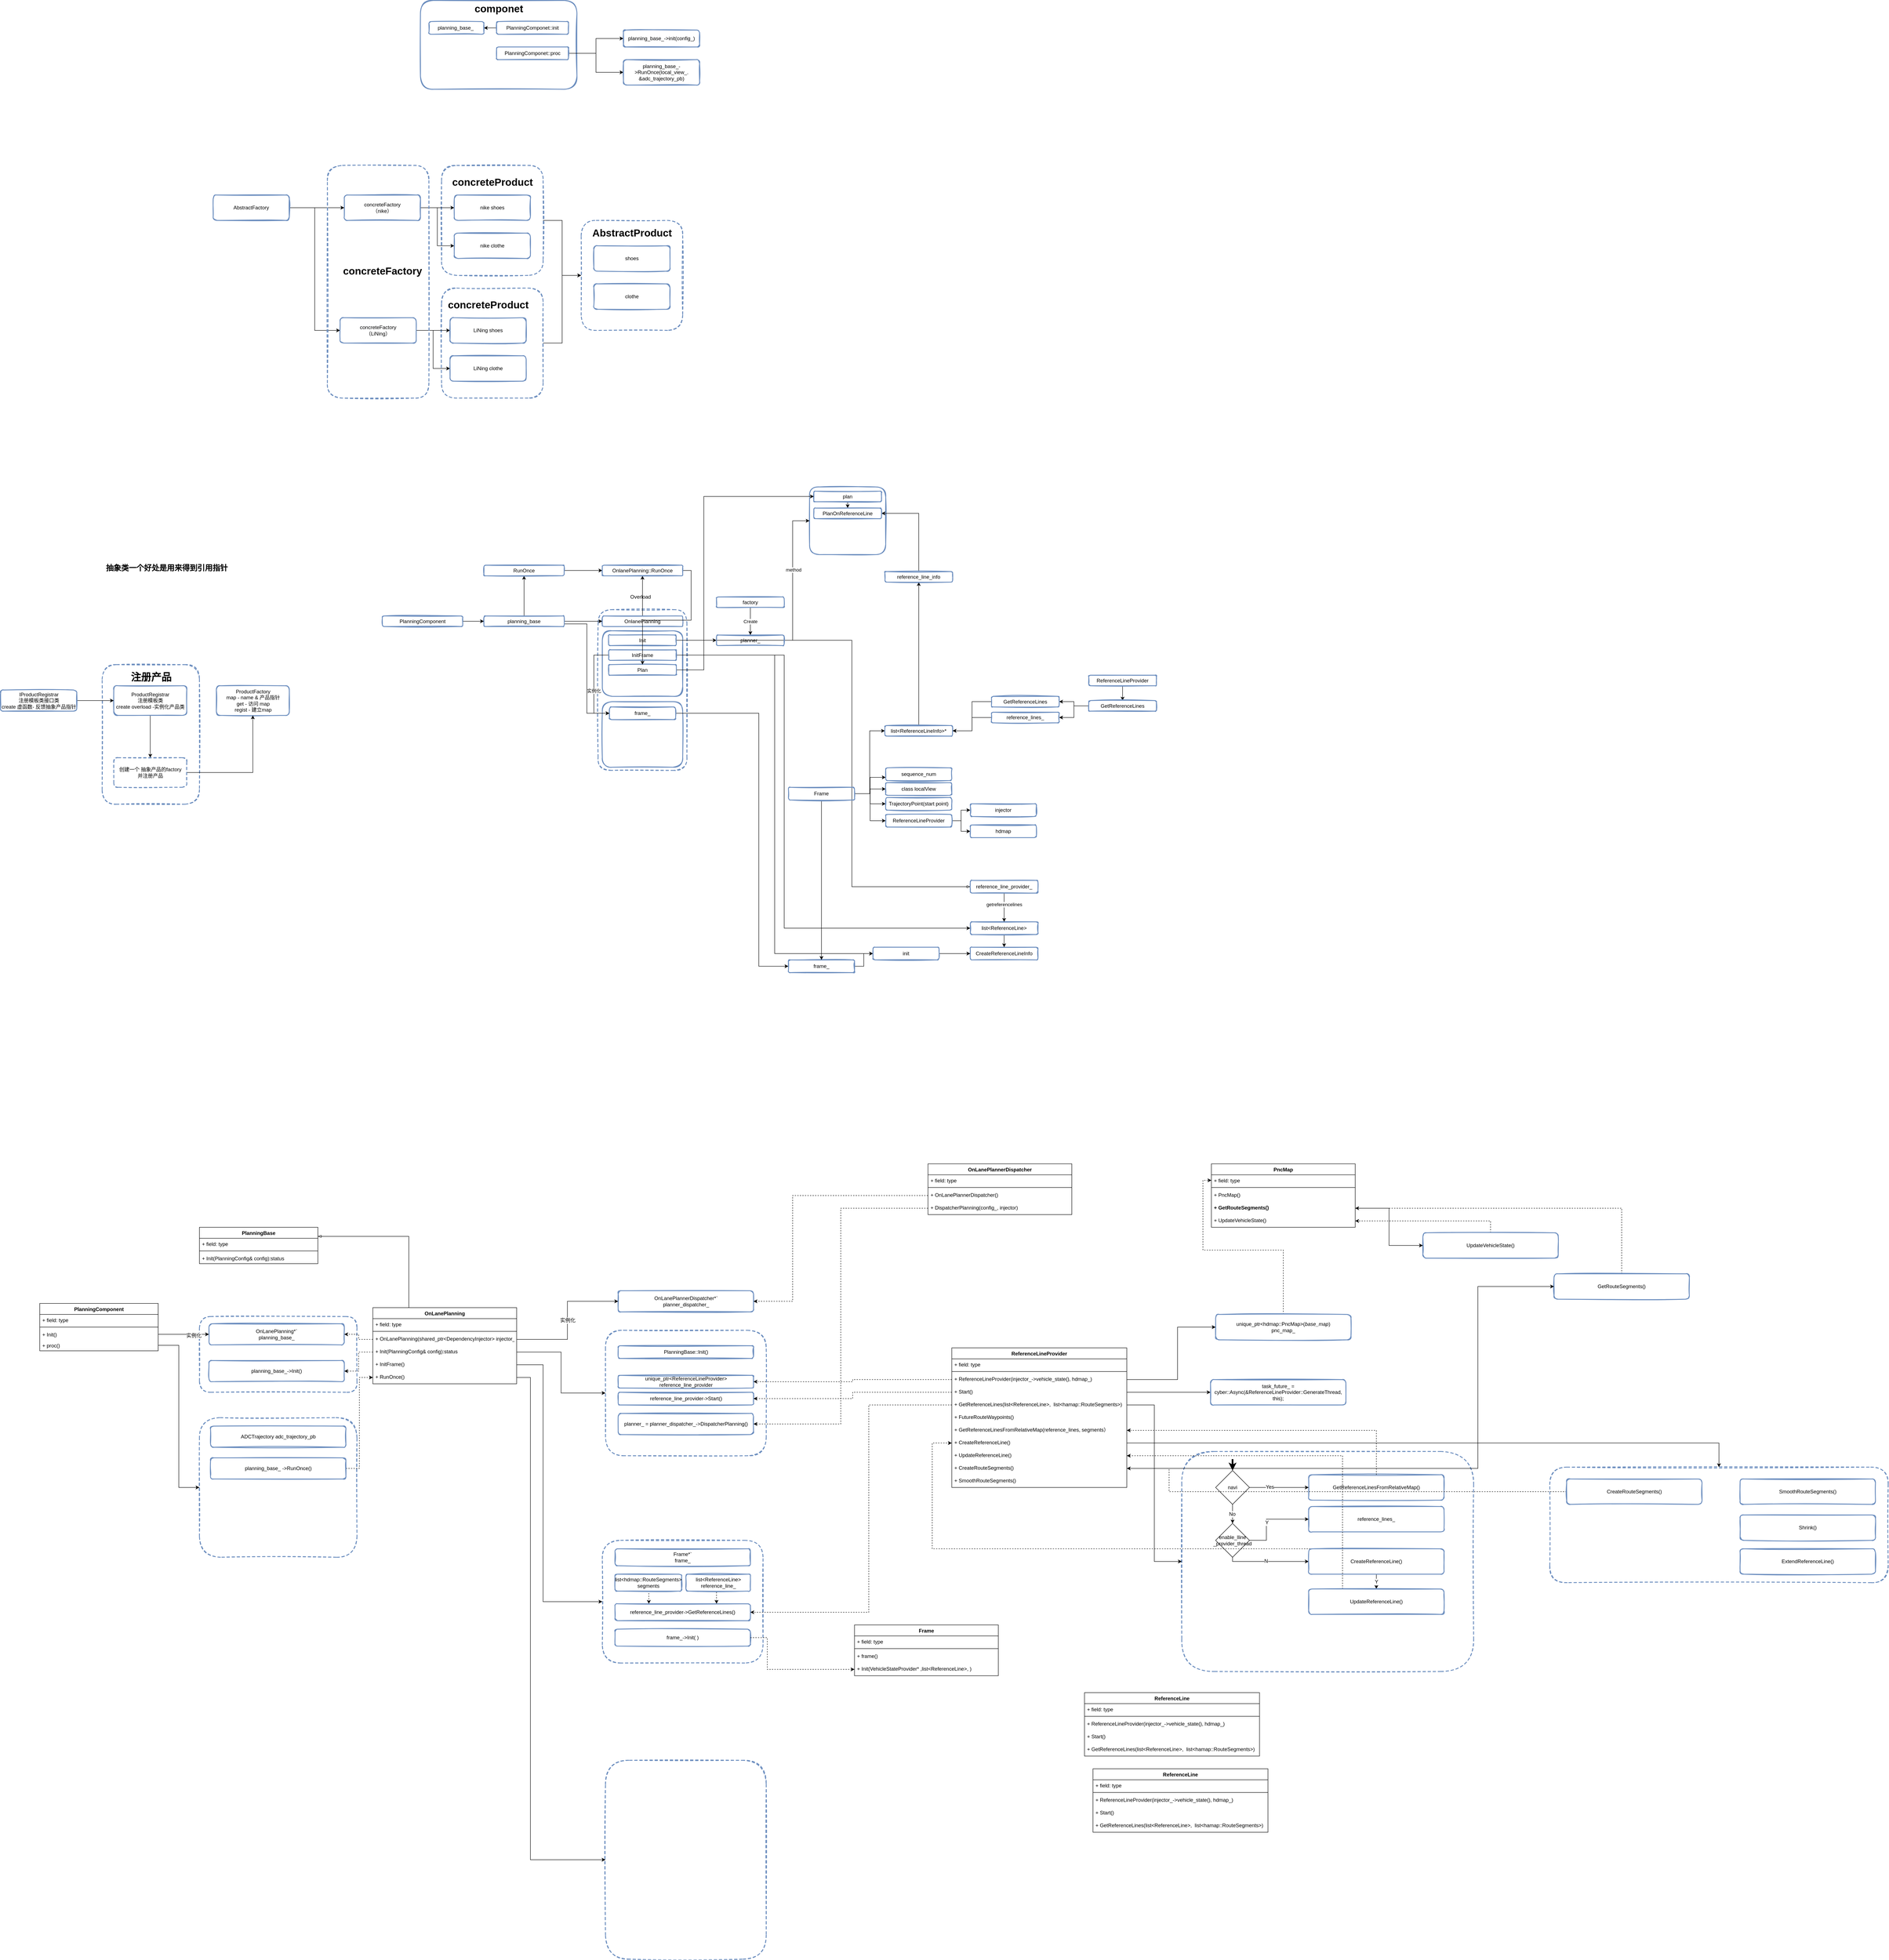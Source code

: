 <mxfile version="15.9.4" type="github">
  <diagram id="pH0H2jRkxLUIcXQToZAL" name="Page-1">
    <mxGraphModel dx="3082" dy="690" grid="1" gridSize="10" guides="1" tooltips="1" connect="1" arrows="1" fold="1" page="1" pageScale="1" pageWidth="827" pageHeight="1169" math="0" shadow="0">
      <root>
        <mxCell id="0" />
        <mxCell id="1" parent="0" />
        <mxCell id="EEmOVNsYkbaXXEWiexkr-132" value="" style="whiteSpace=wrap;html=1;rounded=1;strokeColor=#6c8ebf;strokeWidth=2;fillColor=none;sketch=1;fillWeight=4;hachureGap=8;hachureAngle=45;dashed=1;" vertex="1" parent="1">
          <mxGeometry x="1680" y="3470" width="690" height="520" as="geometry" />
        </mxCell>
        <mxCell id="EEmOVNsYkbaXXEWiexkr-70" value="" style="whiteSpace=wrap;html=1;rounded=1;strokeColor=#6c8ebf;strokeWidth=2;fillColor=none;sketch=1;fillWeight=4;hachureGap=8;hachureAngle=45;dashed=1;" vertex="1" parent="1">
          <mxGeometry x="310" y="3680" width="380" height="290" as="geometry" />
        </mxCell>
        <mxCell id="EEmOVNsYkbaXXEWiexkr-84" value="" style="whiteSpace=wrap;html=1;rounded=1;strokeColor=#6c8ebf;strokeWidth=2;fillColor=none;sketch=1;fillWeight=4;hachureGap=8;hachureAngle=45;dashed=1;" vertex="1" parent="1">
          <mxGeometry x="-642.5" y="3151" width="372.5" height="179" as="geometry" />
        </mxCell>
        <mxCell id="EEmOVNsYkbaXXEWiexkr-61" value="" style="whiteSpace=wrap;html=1;rounded=1;strokeColor=#6c8ebf;strokeWidth=2;fillColor=none;sketch=1;fillWeight=4;hachureGap=8;hachureAngle=45;dashed=1;" vertex="1" parent="1">
          <mxGeometry x="317.5" y="3183.5" width="380" height="296.5" as="geometry" />
        </mxCell>
        <mxCell id="OLF23gt5D9HU0IL08Yxz-53" value="" style="whiteSpace=wrap;html=1;rounded=1;strokeColor=#6c8ebf;strokeWidth=2;fillColor=none;sketch=1;fillWeight=4;hachureGap=8;hachureAngle=45;" parent="1" vertex="1">
          <mxGeometry x="800" y="1190" width="180" height="160" as="geometry" />
        </mxCell>
        <mxCell id="OLF23gt5D9HU0IL08Yxz-18" value="" style="whiteSpace=wrap;html=1;rounded=1;strokeColor=#6c8ebf;strokeWidth=2;fillColor=none;sketch=1;fillWeight=4;hachureGap=8;hachureAngle=45;dashed=1;" parent="1" vertex="1">
          <mxGeometry x="300" y="1480" width="210" height="380" as="geometry" />
        </mxCell>
        <mxCell id="OLF23gt5D9HU0IL08Yxz-21" value="" style="whiteSpace=wrap;html=1;rounded=1;strokeColor=#6c8ebf;strokeWidth=2;fillColor=none;sketch=1;fillWeight=4;hachureGap=8;hachureAngle=45;" parent="1" vertex="1">
          <mxGeometry x="310" y="1697.5" width="190" height="155" as="geometry" />
        </mxCell>
        <mxCell id="DG-uIiS_lhoE1edBFTsL-37" style="edgeStyle=orthogonalEdgeStyle;rounded=0;orthogonalLoop=1;jettySize=auto;html=1;exitX=1;exitY=0.5;exitDx=0;exitDy=0;entryX=0;entryY=0.5;entryDx=0;entryDy=0;" parent="1" source="DG-uIiS_lhoE1edBFTsL-33" target="DG-uIiS_lhoE1edBFTsL-19" edge="1">
          <mxGeometry relative="1" as="geometry" />
        </mxCell>
        <mxCell id="DG-uIiS_lhoE1edBFTsL-33" value="" style="whiteSpace=wrap;html=1;rounded=1;strokeColor=#6c8ebf;strokeWidth=2;fillColor=none;sketch=1;fillWeight=4;hachureGap=8;hachureAngle=45;dashed=1;" parent="1" vertex="1">
          <mxGeometry x="-70" y="720" width="240" height="260" as="geometry" />
        </mxCell>
        <mxCell id="DG-uIiS_lhoE1edBFTsL-36" style="edgeStyle=orthogonalEdgeStyle;rounded=0;orthogonalLoop=1;jettySize=auto;html=1;exitX=1;exitY=0.5;exitDx=0;exitDy=0;" parent="1" source="DG-uIiS_lhoE1edBFTsL-25" target="DG-uIiS_lhoE1edBFTsL-19" edge="1">
          <mxGeometry relative="1" as="geometry" />
        </mxCell>
        <mxCell id="DG-uIiS_lhoE1edBFTsL-25" value="" style="whiteSpace=wrap;html=1;rounded=1;strokeColor=#6c8ebf;strokeWidth=2;fillColor=none;sketch=1;fillWeight=4;hachureGap=8;hachureAngle=45;dashed=1;" parent="1" vertex="1">
          <mxGeometry x="-70" y="430" width="240" height="260" as="geometry" />
        </mxCell>
        <mxCell id="DG-uIiS_lhoE1edBFTsL-8" value="" style="rounded=1;whiteSpace=wrap;html=1;strokeWidth=2;fillWeight=4;hachureGap=8;hachureAngle=45;fillColor=none;sketch=1;strokeColor=#6c8ebf;" parent="1" vertex="1">
          <mxGeometry x="-120" y="40" width="370" height="210" as="geometry" />
        </mxCell>
        <mxCell id="DG-uIiS_lhoE1edBFTsL-3" value="" style="edgeStyle=orthogonalEdgeStyle;rounded=0;orthogonalLoop=1;jettySize=auto;html=1;" parent="1" source="DG-uIiS_lhoE1edBFTsL-1" target="DG-uIiS_lhoE1edBFTsL-2" edge="1">
          <mxGeometry relative="1" as="geometry" />
        </mxCell>
        <mxCell id="DG-uIiS_lhoE1edBFTsL-12" style="edgeStyle=orthogonalEdgeStyle;rounded=0;orthogonalLoop=1;jettySize=auto;html=1;exitX=1;exitY=0.5;exitDx=0;exitDy=0;entryX=0;entryY=0.5;entryDx=0;entryDy=0;" parent="1" source="DG-uIiS_lhoE1edBFTsL-1" target="DG-uIiS_lhoE1edBFTsL-10" edge="1">
          <mxGeometry relative="1" as="geometry" />
        </mxCell>
        <mxCell id="DG-uIiS_lhoE1edBFTsL-1" value="PlanningComponet::proc" style="rounded=1;whiteSpace=wrap;html=1;strokeWidth=2;fillWeight=4;hachureGap=8;hachureAngle=45;fillColor=none;sketch=1;strokeColor=#6c8ebf;" parent="1" vertex="1">
          <mxGeometry x="60" y="150" width="170" height="30" as="geometry" />
        </mxCell>
        <mxCell id="DG-uIiS_lhoE1edBFTsL-2" value="planning_base_-&amp;gt;init(config_)" style="whiteSpace=wrap;html=1;rounded=1;strokeColor=#6c8ebf;strokeWidth=2;fillColor=none;sketch=1;fillWeight=4;hachureGap=8;hachureAngle=45;" parent="1" vertex="1">
          <mxGeometry x="360" y="110" width="180" height="40" as="geometry" />
        </mxCell>
        <mxCell id="DG-uIiS_lhoE1edBFTsL-6" value="" style="edgeStyle=orthogonalEdgeStyle;rounded=0;orthogonalLoop=1;jettySize=auto;html=1;" parent="1" source="DG-uIiS_lhoE1edBFTsL-4" target="DG-uIiS_lhoE1edBFTsL-5" edge="1">
          <mxGeometry relative="1" as="geometry" />
        </mxCell>
        <mxCell id="DG-uIiS_lhoE1edBFTsL-4" value="PlanningComponet::init" style="rounded=1;whiteSpace=wrap;html=1;strokeWidth=2;fillWeight=4;hachureGap=8;hachureAngle=45;fillColor=none;sketch=1;strokeColor=#6c8ebf;" parent="1" vertex="1">
          <mxGeometry x="60" y="90" width="170" height="30" as="geometry" />
        </mxCell>
        <mxCell id="DG-uIiS_lhoE1edBFTsL-5" value="planning_base_&amp;nbsp;" style="rounded=1;whiteSpace=wrap;html=1;strokeWidth=2;fillWeight=4;hachureGap=8;hachureAngle=45;fillColor=none;sketch=1;strokeColor=#6c8ebf;" parent="1" vertex="1">
          <mxGeometry x="-100" y="90" width="130" height="30" as="geometry" />
        </mxCell>
        <mxCell id="DG-uIiS_lhoE1edBFTsL-9" value="componet" style="text;strokeColor=none;fillColor=none;html=1;fontSize=24;fontStyle=1;verticalAlign=middle;align=center;" parent="1" vertex="1">
          <mxGeometry x="15" y="40" width="100" height="40" as="geometry" />
        </mxCell>
        <mxCell id="DG-uIiS_lhoE1edBFTsL-10" value="planning_base_-&amp;gt;RunOnce(local_view_. &amp;amp;adc_trajectory_pb)" style="whiteSpace=wrap;html=1;rounded=1;strokeColor=#6c8ebf;strokeWidth=2;fillColor=none;sketch=1;fillWeight=4;hachureGap=8;hachureAngle=45;" parent="1" vertex="1">
          <mxGeometry x="360" y="180" width="180" height="60" as="geometry" />
        </mxCell>
        <mxCell id="DG-uIiS_lhoE1edBFTsL-15" value="" style="edgeStyle=orthogonalEdgeStyle;rounded=0;orthogonalLoop=1;jettySize=auto;html=1;exitX=1;exitY=0.5;exitDx=0;exitDy=0;" parent="1" source="DG-uIiS_lhoE1edBFTsL-13" target="DG-uIiS_lhoE1edBFTsL-14" edge="1">
          <mxGeometry relative="1" as="geometry">
            <mxPoint y="530" as="sourcePoint" />
          </mxGeometry>
        </mxCell>
        <mxCell id="DG-uIiS_lhoE1edBFTsL-17" style="edgeStyle=orthogonalEdgeStyle;rounded=0;orthogonalLoop=1;jettySize=auto;html=1;exitX=1;exitY=0.5;exitDx=0;exitDy=0;entryX=0;entryY=0.5;entryDx=0;entryDy=0;" parent="1" source="DG-uIiS_lhoE1edBFTsL-13" target="DG-uIiS_lhoE1edBFTsL-16" edge="1">
          <mxGeometry relative="1" as="geometry" />
        </mxCell>
        <mxCell id="DG-uIiS_lhoE1edBFTsL-13" value="concreteFactory&lt;br&gt;（nike）" style="whiteSpace=wrap;html=1;rounded=1;strokeColor=#6c8ebf;strokeWidth=2;fillColor=none;sketch=1;fillWeight=4;hachureGap=8;hachureAngle=45;" parent="1" vertex="1">
          <mxGeometry x="-300" y="500" width="180" height="60" as="geometry" />
        </mxCell>
        <mxCell id="DG-uIiS_lhoE1edBFTsL-14" value="nike shoes" style="whiteSpace=wrap;html=1;rounded=1;strokeColor=#6c8ebf;strokeWidth=2;fillColor=none;sketch=1;fillWeight=4;hachureGap=8;hachureAngle=45;" parent="1" vertex="1">
          <mxGeometry x="-40" y="500" width="180" height="60" as="geometry" />
        </mxCell>
        <mxCell id="DG-uIiS_lhoE1edBFTsL-16" value="nike clothe" style="whiteSpace=wrap;html=1;rounded=1;strokeColor=#6c8ebf;strokeWidth=2;fillColor=none;sketch=1;fillWeight=4;hachureGap=8;hachureAngle=45;" parent="1" vertex="1">
          <mxGeometry x="-40" y="590" width="180" height="60" as="geometry" />
        </mxCell>
        <mxCell id="DG-uIiS_lhoE1edBFTsL-22" style="edgeStyle=orthogonalEdgeStyle;rounded=0;orthogonalLoop=1;jettySize=auto;html=1;exitX=1;exitY=0.5;exitDx=0;exitDy=0;entryX=0;entryY=0.5;entryDx=0;entryDy=0;" parent="1" source="DG-uIiS_lhoE1edBFTsL-21" target="DG-uIiS_lhoE1edBFTsL-13" edge="1">
          <mxGeometry relative="1" as="geometry" />
        </mxCell>
        <mxCell id="DG-uIiS_lhoE1edBFTsL-24" style="edgeStyle=orthogonalEdgeStyle;rounded=0;orthogonalLoop=1;jettySize=auto;html=1;exitX=1;exitY=0.5;exitDx=0;exitDy=0;entryX=0;entryY=0.5;entryDx=0;entryDy=0;" parent="1" source="DG-uIiS_lhoE1edBFTsL-21" target="DG-uIiS_lhoE1edBFTsL-23" edge="1">
          <mxGeometry relative="1" as="geometry" />
        </mxCell>
        <mxCell id="DG-uIiS_lhoE1edBFTsL-21" value="AbstractFactory" style="whiteSpace=wrap;html=1;rounded=1;strokeColor=#6c8ebf;strokeWidth=2;fillColor=none;sketch=1;fillWeight=4;hachureGap=8;hachureAngle=45;" parent="1" vertex="1">
          <mxGeometry x="-610" y="500" width="180" height="60" as="geometry" />
        </mxCell>
        <mxCell id="DG-uIiS_lhoE1edBFTsL-34" style="edgeStyle=orthogonalEdgeStyle;rounded=0;orthogonalLoop=1;jettySize=auto;html=1;exitX=1;exitY=0.5;exitDx=0;exitDy=0;entryX=0;entryY=0.5;entryDx=0;entryDy=0;" parent="1" source="DG-uIiS_lhoE1edBFTsL-23" target="DG-uIiS_lhoE1edBFTsL-30" edge="1">
          <mxGeometry relative="1" as="geometry" />
        </mxCell>
        <mxCell id="DG-uIiS_lhoE1edBFTsL-35" style="edgeStyle=orthogonalEdgeStyle;rounded=0;orthogonalLoop=1;jettySize=auto;html=1;exitX=1;exitY=0.5;exitDx=0;exitDy=0;entryX=0;entryY=0.5;entryDx=0;entryDy=0;" parent="1" source="DG-uIiS_lhoE1edBFTsL-23" target="DG-uIiS_lhoE1edBFTsL-31" edge="1">
          <mxGeometry relative="1" as="geometry" />
        </mxCell>
        <mxCell id="DG-uIiS_lhoE1edBFTsL-23" value="concreteFactory&lt;br&gt;（LiNing）" style="whiteSpace=wrap;html=1;rounded=1;strokeColor=#6c8ebf;strokeWidth=2;fillColor=none;sketch=1;fillWeight=4;hachureGap=8;hachureAngle=45;" parent="1" vertex="1">
          <mxGeometry x="-310" y="790" width="180" height="60" as="geometry" />
        </mxCell>
        <mxCell id="DG-uIiS_lhoE1edBFTsL-28" value="concreteProduct" style="text;strokeColor=none;fillColor=none;html=1;fontSize=24;fontStyle=1;verticalAlign=middle;align=center;dashed=1;" parent="1" vertex="1">
          <mxGeometry y="450" width="100" height="40" as="geometry" />
        </mxCell>
        <mxCell id="DG-uIiS_lhoE1edBFTsL-29" value="" style="group" parent="1" vertex="1" connectable="0">
          <mxGeometry x="260" y="560" width="240" height="260" as="geometry" />
        </mxCell>
        <mxCell id="DG-uIiS_lhoE1edBFTsL-19" value="" style="whiteSpace=wrap;html=1;rounded=1;strokeColor=#6c8ebf;strokeWidth=2;fillColor=none;sketch=1;fillWeight=4;hachureGap=8;hachureAngle=45;dashed=1;" parent="DG-uIiS_lhoE1edBFTsL-29" vertex="1">
          <mxGeometry width="240" height="260" as="geometry" />
        </mxCell>
        <mxCell id="DG-uIiS_lhoE1edBFTsL-20" value="AbstractProduct" style="text;strokeColor=none;fillColor=none;html=1;fontSize=24;fontStyle=1;verticalAlign=middle;align=center;dashed=1;" parent="DG-uIiS_lhoE1edBFTsL-29" vertex="1">
          <mxGeometry x="70" y="10" width="100" height="40" as="geometry" />
        </mxCell>
        <mxCell id="DG-uIiS_lhoE1edBFTsL-26" value="shoes" style="whiteSpace=wrap;html=1;rounded=1;strokeColor=#6c8ebf;strokeWidth=2;fillColor=none;sketch=1;fillWeight=4;hachureGap=8;hachureAngle=45;" parent="DG-uIiS_lhoE1edBFTsL-29" vertex="1">
          <mxGeometry x="30" y="60" width="180" height="60" as="geometry" />
        </mxCell>
        <mxCell id="DG-uIiS_lhoE1edBFTsL-27" value="clothe" style="whiteSpace=wrap;html=1;rounded=1;strokeColor=#6c8ebf;strokeWidth=2;fillColor=none;sketch=1;fillWeight=4;hachureGap=8;hachureAngle=45;" parent="DG-uIiS_lhoE1edBFTsL-29" vertex="1">
          <mxGeometry x="30" y="150" width="180" height="60" as="geometry" />
        </mxCell>
        <mxCell id="DG-uIiS_lhoE1edBFTsL-30" value="LiNing shoes" style="whiteSpace=wrap;html=1;rounded=1;strokeColor=#6c8ebf;strokeWidth=2;fillColor=none;sketch=1;fillWeight=4;hachureGap=8;hachureAngle=45;" parent="1" vertex="1">
          <mxGeometry x="-50" y="790" width="180" height="60" as="geometry" />
        </mxCell>
        <mxCell id="DG-uIiS_lhoE1edBFTsL-31" value="LiNing clothe" style="whiteSpace=wrap;html=1;rounded=1;strokeColor=#6c8ebf;strokeWidth=2;fillColor=none;sketch=1;fillWeight=4;hachureGap=8;hachureAngle=45;" parent="1" vertex="1">
          <mxGeometry x="-50" y="880" width="180" height="60" as="geometry" />
        </mxCell>
        <mxCell id="DG-uIiS_lhoE1edBFTsL-32" value="concreteProduct" style="text;strokeColor=none;fillColor=none;html=1;fontSize=24;fontStyle=1;verticalAlign=middle;align=center;dashed=1;" parent="1" vertex="1">
          <mxGeometry x="-10" y="740" width="100" height="40" as="geometry" />
        </mxCell>
        <mxCell id="DG-uIiS_lhoE1edBFTsL-39" value="" style="whiteSpace=wrap;html=1;rounded=1;strokeColor=#6c8ebf;strokeWidth=2;fillColor=none;sketch=1;fillWeight=4;hachureGap=8;hachureAngle=45;dashed=1;" parent="1" vertex="1">
          <mxGeometry x="-340" y="430" width="240" height="550" as="geometry" />
        </mxCell>
        <mxCell id="DG-uIiS_lhoE1edBFTsL-40" value="concreteFactory" style="text;strokeColor=none;fillColor=none;html=1;fontSize=24;fontStyle=1;verticalAlign=middle;align=center;dashed=1;" parent="1" vertex="1">
          <mxGeometry x="-260" y="660" width="100" height="40" as="geometry" />
        </mxCell>
        <mxCell id="DG-uIiS_lhoE1edBFTsL-75" value="" style="whiteSpace=wrap;html=1;rounded=1;strokeColor=#6c8ebf;strokeWidth=2;fillColor=none;sketch=1;fillWeight=4;hachureGap=8;hachureAngle=45;dashed=1;" parent="1" vertex="1">
          <mxGeometry x="-872.5" y="1610" width="230" height="330" as="geometry" />
        </mxCell>
        <mxCell id="DG-uIiS_lhoE1edBFTsL-76" value="注册产品" style="text;strokeColor=none;fillColor=none;html=1;fontSize=24;fontStyle=1;verticalAlign=middle;align=center;dashed=1;" parent="1" vertex="1">
          <mxGeometry x="-807.5" y="1620" width="100" height="40" as="geometry" />
        </mxCell>
        <mxCell id="DG-uIiS_lhoE1edBFTsL-83" style="edgeStyle=orthogonalEdgeStyle;rounded=0;orthogonalLoop=1;jettySize=auto;html=1;exitX=0.5;exitY=1;exitDx=0;exitDy=0;entryX=0.5;entryY=0;entryDx=0;entryDy=0;fontSize=18;" parent="1" source="DG-uIiS_lhoE1edBFTsL-77" target="DG-uIiS_lhoE1edBFTsL-82" edge="1">
          <mxGeometry relative="1" as="geometry" />
        </mxCell>
        <mxCell id="DG-uIiS_lhoE1edBFTsL-77" value="ProductRegistrar&lt;br&gt;注册模板类&lt;br&gt;create&amp;nbsp;overload -实例化产品类" style="whiteSpace=wrap;html=1;rounded=1;strokeColor=#6c8ebf;strokeWidth=2;fillColor=none;sketch=1;fillWeight=4;hachureGap=8;hachureAngle=45;" parent="1" vertex="1">
          <mxGeometry x="-845" y="1660" width="172.5" height="70" as="geometry" />
        </mxCell>
        <mxCell id="DG-uIiS_lhoE1edBFTsL-79" style="edgeStyle=orthogonalEdgeStyle;rounded=0;orthogonalLoop=1;jettySize=auto;html=1;exitX=1;exitY=0.5;exitDx=0;exitDy=0;entryX=0;entryY=0.5;entryDx=0;entryDy=0;" parent="1" source="DG-uIiS_lhoE1edBFTsL-78" target="DG-uIiS_lhoE1edBFTsL-77" edge="1">
          <mxGeometry relative="1" as="geometry" />
        </mxCell>
        <mxCell id="DG-uIiS_lhoE1edBFTsL-78" value="IProductRegistrar&lt;br&gt;注册模板类接口类&lt;br&gt;create&amp;nbsp;虚函数-&amp;nbsp;反馈抽象产品指针" style="whiteSpace=wrap;html=1;rounded=1;strokeColor=#6c8ebf;strokeWidth=2;fillColor=none;sketch=1;fillWeight=4;hachureGap=8;hachureAngle=45;" parent="1" vertex="1">
          <mxGeometry x="-1112.5" y="1670" width="180" height="50" as="geometry" />
        </mxCell>
        <mxCell id="DG-uIiS_lhoE1edBFTsL-80" value="ProductFactory&lt;br&gt;map - name &amp;amp;&amp;nbsp;产品指针&lt;br&gt;get -&amp;nbsp;访问&amp;nbsp;map&lt;br&gt;regist -&amp;nbsp;建立map" style="whiteSpace=wrap;html=1;rounded=1;strokeColor=#6c8ebf;strokeWidth=2;fillColor=none;sketch=1;fillWeight=4;hachureGap=8;hachureAngle=45;" parent="1" vertex="1">
          <mxGeometry x="-602.5" y="1660" width="172.5" height="70" as="geometry" />
        </mxCell>
        <mxCell id="DG-uIiS_lhoE1edBFTsL-81" value="&lt;font style=&quot;font-size: 18px&quot;&gt;抽象类一个好处是用来得到引用指针&lt;/font&gt;" style="text;strokeColor=none;fillColor=none;html=1;fontSize=24;fontStyle=1;verticalAlign=middle;align=center;dashed=1;" parent="1" vertex="1">
          <mxGeometry x="-900" y="1360" width="360" height="40" as="geometry" />
        </mxCell>
        <mxCell id="DG-uIiS_lhoE1edBFTsL-84" style="edgeStyle=orthogonalEdgeStyle;rounded=0;orthogonalLoop=1;jettySize=auto;html=1;exitX=1;exitY=0.5;exitDx=0;exitDy=0;entryX=0.5;entryY=1;entryDx=0;entryDy=0;fontSize=18;" parent="1" source="DG-uIiS_lhoE1edBFTsL-82" target="DG-uIiS_lhoE1edBFTsL-80" edge="1">
          <mxGeometry relative="1" as="geometry" />
        </mxCell>
        <mxCell id="DG-uIiS_lhoE1edBFTsL-82" value="创建一个&amp;nbsp;抽象产品的factory&lt;br&gt;并注册产品" style="whiteSpace=wrap;html=1;rounded=1;strokeColor=#6c8ebf;strokeWidth=2;fillColor=none;sketch=1;fillWeight=4;hachureGap=8;hachureAngle=45;dashed=1;" parent="1" vertex="1">
          <mxGeometry x="-845" y="1830" width="172.5" height="70" as="geometry" />
        </mxCell>
        <mxCell id="OLF23gt5D9HU0IL08Yxz-29" style="edgeStyle=orthogonalEdgeStyle;rounded=0;orthogonalLoop=1;jettySize=auto;html=1;exitX=1;exitY=0.5;exitDx=0;exitDy=0;" parent="1" source="OLF23gt5D9HU0IL08Yxz-9" target="OLF23gt5D9HU0IL08Yxz-28" edge="1">
          <mxGeometry relative="1" as="geometry">
            <Array as="points">
              <mxPoint x="680" y="1725" />
              <mxPoint x="680" y="2323" />
            </Array>
          </mxGeometry>
        </mxCell>
        <mxCell id="OLF23gt5D9HU0IL08Yxz-9" value="frame_" style="whiteSpace=wrap;html=1;rounded=1;strokeColor=#6c8ebf;strokeWidth=2;fillColor=none;sketch=1;fillWeight=4;hachureGap=8;hachureAngle=45;" parent="1" vertex="1">
          <mxGeometry x="326.88" y="1710" width="156.25" height="30" as="geometry" />
        </mxCell>
        <mxCell id="OLF23gt5D9HU0IL08Yxz-73" style="edgeStyle=orthogonalEdgeStyle;rounded=0;orthogonalLoop=1;jettySize=auto;html=1;exitX=0.5;exitY=0;exitDx=0;exitDy=0;entryX=0.5;entryY=1;entryDx=0;entryDy=0;" parent="1" source="OLF23gt5D9HU0IL08Yxz-10" target="OLF23gt5D9HU0IL08Yxz-72" edge="1">
          <mxGeometry relative="1" as="geometry" />
        </mxCell>
        <mxCell id="OLF23gt5D9HU0IL08Yxz-10" value="OnlanePlanning" style="whiteSpace=wrap;html=1;rounded=1;strokeColor=#6c8ebf;strokeWidth=2;fillColor=none;sketch=1;fillWeight=4;hachureGap=8;hachureAngle=45;" parent="1" vertex="1">
          <mxGeometry x="310" y="1495" width="190" height="25" as="geometry" />
        </mxCell>
        <mxCell id="OLF23gt5D9HU0IL08Yxz-12" value="" style="whiteSpace=wrap;html=1;rounded=1;strokeColor=#6c8ebf;strokeWidth=2;fillColor=none;sketch=1;fillWeight=4;hachureGap=8;hachureAngle=45;" parent="1" vertex="1">
          <mxGeometry x="310" y="1530" width="190" height="155" as="geometry" />
        </mxCell>
        <mxCell id="OLF23gt5D9HU0IL08Yxz-27" value="实例化" style="edgeStyle=orthogonalEdgeStyle;rounded=0;orthogonalLoop=1;jettySize=auto;html=1;exitX=0;exitY=0.5;exitDx=0;exitDy=0;" parent="1" source="OLF23gt5D9HU0IL08Yxz-13" target="OLF23gt5D9HU0IL08Yxz-9" edge="1">
          <mxGeometry x="0.143" relative="1" as="geometry">
            <Array as="points">
              <mxPoint x="290" y="1588" />
              <mxPoint x="290" y="1725" />
            </Array>
            <mxPoint as="offset" />
          </mxGeometry>
        </mxCell>
        <mxCell id="OLF23gt5D9HU0IL08Yxz-63" style="edgeStyle=orthogonalEdgeStyle;rounded=0;orthogonalLoop=1;jettySize=auto;html=1;exitX=1;exitY=0.5;exitDx=0;exitDy=0;entryX=0;entryY=0.5;entryDx=0;entryDy=0;" parent="1" source="OLF23gt5D9HU0IL08Yxz-13" target="OLF23gt5D9HU0IL08Yxz-59" edge="1">
          <mxGeometry relative="1" as="geometry" />
        </mxCell>
        <mxCell id="OLF23gt5D9HU0IL08Yxz-66" style="edgeStyle=orthogonalEdgeStyle;rounded=0;orthogonalLoop=1;jettySize=auto;html=1;exitX=1;exitY=0.5;exitDx=0;exitDy=0;entryX=0;entryY=0.5;entryDx=0;entryDy=0;" parent="1" source="OLF23gt5D9HU0IL08Yxz-13" target="OLF23gt5D9HU0IL08Yxz-64" edge="1">
          <mxGeometry relative="1" as="geometry">
            <Array as="points">
              <mxPoint x="740" y="1588" />
              <mxPoint x="740" y="2233" />
            </Array>
          </mxGeometry>
        </mxCell>
        <mxCell id="OLF23gt5D9HU0IL08Yxz-13" value="InitFrame" style="whiteSpace=wrap;html=1;rounded=1;strokeColor=#6c8ebf;strokeWidth=2;fillColor=none;sketch=1;fillWeight=4;hachureGap=8;hachureAngle=45;" parent="1" vertex="1">
          <mxGeometry x="325" y="1575" width="160" height="25" as="geometry" />
        </mxCell>
        <mxCell id="OLF23gt5D9HU0IL08Yxz-16" style="edgeStyle=orthogonalEdgeStyle;rounded=0;orthogonalLoop=1;jettySize=auto;html=1;exitX=1;exitY=0.5;exitDx=0;exitDy=0;" parent="1" source="OLF23gt5D9HU0IL08Yxz-14" target="OLF23gt5D9HU0IL08Yxz-15" edge="1">
          <mxGeometry relative="1" as="geometry" />
        </mxCell>
        <mxCell id="EEmOVNsYkbaXXEWiexkr-40" style="edgeStyle=orthogonalEdgeStyle;rounded=0;orthogonalLoop=1;jettySize=auto;html=1;exitX=1;exitY=0.5;exitDx=0;exitDy=0;entryX=0;entryY=0.5;entryDx=0;entryDy=0;endArrow=blockThin;endFill=0;" edge="1" parent="1" source="OLF23gt5D9HU0IL08Yxz-14" target="OLF23gt5D9HU0IL08Yxz-67">
          <mxGeometry relative="1" as="geometry">
            <Array as="points">
              <mxPoint x="900" y="1553" />
              <mxPoint x="900" y="2135" />
            </Array>
          </mxGeometry>
        </mxCell>
        <mxCell id="OLF23gt5D9HU0IL08Yxz-14" value="Init" style="whiteSpace=wrap;html=1;rounded=1;strokeColor=#6c8ebf;strokeWidth=2;fillColor=none;sketch=1;fillWeight=4;hachureGap=8;hachureAngle=45;" parent="1" vertex="1">
          <mxGeometry x="325" y="1540" width="160" height="25" as="geometry" />
        </mxCell>
        <mxCell id="OLF23gt5D9HU0IL08Yxz-46" style="edgeStyle=orthogonalEdgeStyle;rounded=0;orthogonalLoop=1;jettySize=auto;html=1;exitX=1;exitY=0.5;exitDx=0;exitDy=0;entryX=0;entryY=0.5;entryDx=0;entryDy=0;" parent="1" source="OLF23gt5D9HU0IL08Yxz-15" target="OLF23gt5D9HU0IL08Yxz-53" edge="1">
          <mxGeometry relative="1" as="geometry">
            <Array as="points">
              <mxPoint x="760" y="1553" />
              <mxPoint x="760" y="1270" />
            </Array>
          </mxGeometry>
        </mxCell>
        <mxCell id="OLF23gt5D9HU0IL08Yxz-47" value="method" style="edgeLabel;html=1;align=center;verticalAlign=middle;resizable=0;points=[];" parent="OLF23gt5D9HU0IL08Yxz-46" vertex="1" connectable="0">
          <mxGeometry x="0.091" y="-2" relative="1" as="geometry">
            <mxPoint as="offset" />
          </mxGeometry>
        </mxCell>
        <mxCell id="OLF23gt5D9HU0IL08Yxz-15" value="planner_" style="whiteSpace=wrap;html=1;rounded=1;strokeColor=#6c8ebf;strokeWidth=2;fillColor=none;sketch=1;fillWeight=4;hachureGap=8;hachureAngle=45;" parent="1" vertex="1">
          <mxGeometry x="580" y="1540" width="160" height="25" as="geometry" />
        </mxCell>
        <mxCell id="OLF23gt5D9HU0IL08Yxz-20" value="Create" style="edgeStyle=orthogonalEdgeStyle;rounded=0;orthogonalLoop=1;jettySize=auto;html=1;exitX=0.5;exitY=1;exitDx=0;exitDy=0;entryX=0.5;entryY=0;entryDx=0;entryDy=0;" parent="1" source="OLF23gt5D9HU0IL08Yxz-19" target="OLF23gt5D9HU0IL08Yxz-15" edge="1">
          <mxGeometry relative="1" as="geometry" />
        </mxCell>
        <mxCell id="OLF23gt5D9HU0IL08Yxz-19" value="factory" style="whiteSpace=wrap;html=1;rounded=1;strokeColor=#6c8ebf;strokeWidth=2;fillColor=none;sketch=1;fillWeight=4;hachureGap=8;hachureAngle=45;" parent="1" vertex="1">
          <mxGeometry x="580" y="1450" width="160" height="25" as="geometry" />
        </mxCell>
        <mxCell id="OLF23gt5D9HU0IL08Yxz-23" style="edgeStyle=orthogonalEdgeStyle;rounded=0;orthogonalLoop=1;jettySize=auto;html=1;exitX=1;exitY=0.5;exitDx=0;exitDy=0;" parent="1" source="OLF23gt5D9HU0IL08Yxz-22" target="OLF23gt5D9HU0IL08Yxz-10" edge="1">
          <mxGeometry relative="1" as="geometry" />
        </mxCell>
        <mxCell id="OLF23gt5D9HU0IL08Yxz-25" style="edgeStyle=orthogonalEdgeStyle;rounded=0;orthogonalLoop=1;jettySize=auto;html=1;exitX=1;exitY=0.75;exitDx=0;exitDy=0;entryX=0;entryY=0.5;entryDx=0;entryDy=0;" parent="1" source="OLF23gt5D9HU0IL08Yxz-22" target="OLF23gt5D9HU0IL08Yxz-9" edge="1">
          <mxGeometry relative="1" as="geometry" />
        </mxCell>
        <mxCell id="OLF23gt5D9HU0IL08Yxz-71" style="edgeStyle=orthogonalEdgeStyle;rounded=0;orthogonalLoop=1;jettySize=auto;html=1;exitX=0.5;exitY=0;exitDx=0;exitDy=0;entryX=0.5;entryY=1;entryDx=0;entryDy=0;" parent="1" source="OLF23gt5D9HU0IL08Yxz-22" target="OLF23gt5D9HU0IL08Yxz-70" edge="1">
          <mxGeometry relative="1" as="geometry" />
        </mxCell>
        <mxCell id="OLF23gt5D9HU0IL08Yxz-22" value="planning_base" style="whiteSpace=wrap;html=1;rounded=1;strokeColor=#6c8ebf;strokeWidth=2;fillColor=none;sketch=1;fillWeight=4;hachureGap=8;hachureAngle=45;" parent="1" vertex="1">
          <mxGeometry x="30" y="1495" width="190" height="25" as="geometry" />
        </mxCell>
        <mxCell id="OLF23gt5D9HU0IL08Yxz-60" style="edgeStyle=orthogonalEdgeStyle;rounded=0;orthogonalLoop=1;jettySize=auto;html=1;exitX=1;exitY=0.5;exitDx=0;exitDy=0;entryX=0;entryY=0.5;entryDx=0;entryDy=0;" parent="1" source="OLF23gt5D9HU0IL08Yxz-28" target="OLF23gt5D9HU0IL08Yxz-59" edge="1">
          <mxGeometry relative="1" as="geometry" />
        </mxCell>
        <mxCell id="OLF23gt5D9HU0IL08Yxz-28" value="frame_" style="whiteSpace=wrap;html=1;rounded=1;strokeColor=#6c8ebf;strokeWidth=2;fillColor=none;sketch=1;fillWeight=4;hachureGap=8;hachureAngle=45;" parent="1" vertex="1">
          <mxGeometry x="750" y="2308" width="156.25" height="30" as="geometry" />
        </mxCell>
        <mxCell id="OLF23gt5D9HU0IL08Yxz-31" style="edgeStyle=orthogonalEdgeStyle;rounded=0;orthogonalLoop=1;jettySize=auto;html=1;exitX=0.5;exitY=1;exitDx=0;exitDy=0;entryX=0.5;entryY=0;entryDx=0;entryDy=0;" parent="1" source="OLF23gt5D9HU0IL08Yxz-30" target="OLF23gt5D9HU0IL08Yxz-28" edge="1">
          <mxGeometry relative="1" as="geometry" />
        </mxCell>
        <mxCell id="OLF23gt5D9HU0IL08Yxz-36" style="edgeStyle=orthogonalEdgeStyle;rounded=0;orthogonalLoop=1;jettySize=auto;html=1;exitX=1;exitY=0.5;exitDx=0;exitDy=0;entryX=0;entryY=0.75;entryDx=0;entryDy=0;" parent="1" source="OLF23gt5D9HU0IL08Yxz-30" target="OLF23gt5D9HU0IL08Yxz-32" edge="1">
          <mxGeometry relative="1" as="geometry" />
        </mxCell>
        <mxCell id="OLF23gt5D9HU0IL08Yxz-37" style="edgeStyle=orthogonalEdgeStyle;rounded=0;orthogonalLoop=1;jettySize=auto;html=1;exitX=1;exitY=0.5;exitDx=0;exitDy=0;" parent="1" source="OLF23gt5D9HU0IL08Yxz-30" target="OLF23gt5D9HU0IL08Yxz-33" edge="1">
          <mxGeometry relative="1" as="geometry" />
        </mxCell>
        <mxCell id="OLF23gt5D9HU0IL08Yxz-38" style="edgeStyle=orthogonalEdgeStyle;rounded=0;orthogonalLoop=1;jettySize=auto;html=1;exitX=1;exitY=0.5;exitDx=0;exitDy=0;entryX=0;entryY=0.5;entryDx=0;entryDy=0;" parent="1" source="OLF23gt5D9HU0IL08Yxz-30" target="OLF23gt5D9HU0IL08Yxz-34" edge="1">
          <mxGeometry relative="1" as="geometry" />
        </mxCell>
        <mxCell id="OLF23gt5D9HU0IL08Yxz-39" style="edgeStyle=orthogonalEdgeStyle;rounded=0;orthogonalLoop=1;jettySize=auto;html=1;exitX=1;exitY=0.5;exitDx=0;exitDy=0;entryX=0;entryY=0.5;entryDx=0;entryDy=0;" parent="1" source="OLF23gt5D9HU0IL08Yxz-30" target="OLF23gt5D9HU0IL08Yxz-35" edge="1">
          <mxGeometry relative="1" as="geometry" />
        </mxCell>
        <mxCell id="OLF23gt5D9HU0IL08Yxz-49" style="edgeStyle=orthogonalEdgeStyle;rounded=0;orthogonalLoop=1;jettySize=auto;html=1;exitX=1;exitY=0.5;exitDx=0;exitDy=0;entryX=0;entryY=0.5;entryDx=0;entryDy=0;" parent="1" source="OLF23gt5D9HU0IL08Yxz-30" target="OLF23gt5D9HU0IL08Yxz-48" edge="1">
          <mxGeometry relative="1" as="geometry" />
        </mxCell>
        <mxCell id="OLF23gt5D9HU0IL08Yxz-30" value="Frame" style="whiteSpace=wrap;html=1;rounded=1;strokeColor=#6c8ebf;strokeWidth=2;fillColor=none;sketch=1;fillWeight=4;hachureGap=8;hachureAngle=45;" parent="1" vertex="1">
          <mxGeometry x="750" y="1900" width="156.25" height="30" as="geometry" />
        </mxCell>
        <mxCell id="OLF23gt5D9HU0IL08Yxz-32" value="sequence_num" style="whiteSpace=wrap;html=1;rounded=1;strokeColor=#6c8ebf;strokeWidth=2;fillColor=none;sketch=1;fillWeight=4;hachureGap=8;hachureAngle=45;" parent="1" vertex="1">
          <mxGeometry x="980" y="1854" width="156.25" height="30" as="geometry" />
        </mxCell>
        <mxCell id="OLF23gt5D9HU0IL08Yxz-33" value="class localView" style="whiteSpace=wrap;html=1;rounded=1;strokeColor=#6c8ebf;strokeWidth=2;fillColor=none;sketch=1;fillWeight=4;hachureGap=8;hachureAngle=45;" parent="1" vertex="1">
          <mxGeometry x="980" y="1889" width="156.25" height="30" as="geometry" />
        </mxCell>
        <mxCell id="OLF23gt5D9HU0IL08Yxz-34" value="TrajectoryPoint(start point)" style="whiteSpace=wrap;html=1;rounded=1;strokeColor=#6c8ebf;strokeWidth=2;fillColor=none;sketch=1;fillWeight=4;hachureGap=8;hachureAngle=45;" parent="1" vertex="1">
          <mxGeometry x="980" y="1924" width="156.25" height="30" as="geometry" />
        </mxCell>
        <mxCell id="OLF23gt5D9HU0IL08Yxz-42" style="edgeStyle=orthogonalEdgeStyle;rounded=0;orthogonalLoop=1;jettySize=auto;html=1;exitX=1;exitY=0.5;exitDx=0;exitDy=0;entryX=0;entryY=0.5;entryDx=0;entryDy=0;" parent="1" source="OLF23gt5D9HU0IL08Yxz-35" target="OLF23gt5D9HU0IL08Yxz-40" edge="1">
          <mxGeometry relative="1" as="geometry" />
        </mxCell>
        <mxCell id="OLF23gt5D9HU0IL08Yxz-43" style="edgeStyle=orthogonalEdgeStyle;rounded=0;orthogonalLoop=1;jettySize=auto;html=1;exitX=1;exitY=0.5;exitDx=0;exitDy=0;entryX=0;entryY=0.5;entryDx=0;entryDy=0;" parent="1" source="OLF23gt5D9HU0IL08Yxz-35" target="OLF23gt5D9HU0IL08Yxz-41" edge="1">
          <mxGeometry relative="1" as="geometry" />
        </mxCell>
        <mxCell id="OLF23gt5D9HU0IL08Yxz-35" value="ReferenceLineProvider" style="whiteSpace=wrap;html=1;rounded=1;strokeColor=#6c8ebf;strokeWidth=2;fillColor=none;sketch=1;fillWeight=4;hachureGap=8;hachureAngle=45;" parent="1" vertex="1">
          <mxGeometry x="980" y="1964" width="156.25" height="30" as="geometry" />
        </mxCell>
        <mxCell id="OLF23gt5D9HU0IL08Yxz-40" value="injector" style="whiteSpace=wrap;html=1;rounded=1;strokeColor=#6c8ebf;strokeWidth=2;fillColor=none;sketch=1;fillWeight=4;hachureGap=8;hachureAngle=45;" parent="1" vertex="1">
          <mxGeometry x="1180" y="1939" width="156.25" height="30" as="geometry" />
        </mxCell>
        <mxCell id="OLF23gt5D9HU0IL08Yxz-41" value="hdmap" style="whiteSpace=wrap;html=1;rounded=1;strokeColor=#6c8ebf;strokeWidth=2;fillColor=none;sketch=1;fillWeight=4;hachureGap=8;hachureAngle=45;" parent="1" vertex="1">
          <mxGeometry x="1180" y="1989" width="156.25" height="30" as="geometry" />
        </mxCell>
        <mxCell id="OLF23gt5D9HU0IL08Yxz-55" style="edgeStyle=orthogonalEdgeStyle;rounded=0;orthogonalLoop=1;jettySize=auto;html=1;exitX=0.5;exitY=1;exitDx=0;exitDy=0;entryX=0.5;entryY=0;entryDx=0;entryDy=0;" parent="1" source="OLF23gt5D9HU0IL08Yxz-45" target="OLF23gt5D9HU0IL08Yxz-52" edge="1">
          <mxGeometry relative="1" as="geometry" />
        </mxCell>
        <mxCell id="OLF23gt5D9HU0IL08Yxz-45" value="plan" style="whiteSpace=wrap;html=1;rounded=1;strokeColor=#6c8ebf;strokeWidth=2;fillColor=none;sketch=1;fillWeight=4;hachureGap=8;hachureAngle=45;" parent="1" vertex="1">
          <mxGeometry x="810" y="1200" width="160" height="25" as="geometry" />
        </mxCell>
        <mxCell id="OLF23gt5D9HU0IL08Yxz-51" style="edgeStyle=orthogonalEdgeStyle;rounded=0;orthogonalLoop=1;jettySize=auto;html=1;exitX=0.5;exitY=0;exitDx=0;exitDy=0;entryX=0.5;entryY=1;entryDx=0;entryDy=0;" parent="1" source="OLF23gt5D9HU0IL08Yxz-48" target="OLF23gt5D9HU0IL08Yxz-50" edge="1">
          <mxGeometry relative="1" as="geometry" />
        </mxCell>
        <mxCell id="OLF23gt5D9HU0IL08Yxz-48" value="list&amp;lt;ReferenceLineInfo&amp;gt;*" style="whiteSpace=wrap;html=1;rounded=1;strokeColor=#6c8ebf;strokeWidth=2;fillColor=none;sketch=1;fillWeight=4;hachureGap=8;hachureAngle=45;" parent="1" vertex="1">
          <mxGeometry x="978.13" y="1754" width="160" height="25" as="geometry" />
        </mxCell>
        <mxCell id="OLF23gt5D9HU0IL08Yxz-54" style="edgeStyle=orthogonalEdgeStyle;rounded=0;orthogonalLoop=1;jettySize=auto;html=1;exitX=0.5;exitY=0;exitDx=0;exitDy=0;entryX=1;entryY=0.5;entryDx=0;entryDy=0;" parent="1" source="OLF23gt5D9HU0IL08Yxz-50" target="OLF23gt5D9HU0IL08Yxz-52" edge="1">
          <mxGeometry relative="1" as="geometry">
            <mxPoint x="1057.739" y="1270" as="targetPoint" />
          </mxGeometry>
        </mxCell>
        <mxCell id="OLF23gt5D9HU0IL08Yxz-50" value="reference_line_info" style="whiteSpace=wrap;html=1;rounded=1;strokeColor=#6c8ebf;strokeWidth=2;fillColor=none;sketch=1;fillWeight=4;hachureGap=8;hachureAngle=45;" parent="1" vertex="1">
          <mxGeometry x="978.13" y="1390" width="160" height="25" as="geometry" />
        </mxCell>
        <mxCell id="OLF23gt5D9HU0IL08Yxz-52" value="PlanOnReferenceLine" style="whiteSpace=wrap;html=1;rounded=1;strokeColor=#6c8ebf;strokeWidth=2;fillColor=none;sketch=1;fillWeight=4;hachureGap=8;hachureAngle=45;" parent="1" vertex="1">
          <mxGeometry x="810" y="1240" width="160" height="25" as="geometry" />
        </mxCell>
        <mxCell id="OLF23gt5D9HU0IL08Yxz-57" style="edgeStyle=orthogonalEdgeStyle;rounded=0;orthogonalLoop=1;jettySize=auto;html=1;exitX=1;exitY=0.5;exitDx=0;exitDy=0;entryX=0;entryY=0.5;entryDx=0;entryDy=0;" parent="1" source="OLF23gt5D9HU0IL08Yxz-56" target="OLF23gt5D9HU0IL08Yxz-45" edge="1">
          <mxGeometry relative="1" as="geometry">
            <Array as="points">
              <mxPoint x="550" y="1623" />
              <mxPoint x="550" y="1213" />
            </Array>
          </mxGeometry>
        </mxCell>
        <mxCell id="OLF23gt5D9HU0IL08Yxz-56" value="Plan" style="whiteSpace=wrap;html=1;rounded=1;strokeColor=#6c8ebf;strokeWidth=2;fillColor=none;sketch=1;fillWeight=4;hachureGap=8;hachureAngle=45;" parent="1" vertex="1">
          <mxGeometry x="325" y="1610" width="160" height="25" as="geometry" />
        </mxCell>
        <mxCell id="OLF23gt5D9HU0IL08Yxz-58" value="CreateReferenceLineInfo" style="whiteSpace=wrap;html=1;rounded=1;strokeColor=#6c8ebf;strokeWidth=2;fillColor=none;sketch=1;fillWeight=4;hachureGap=8;hachureAngle=45;" parent="1" vertex="1">
          <mxGeometry x="1180" y="2278" width="160" height="30" as="geometry" />
        </mxCell>
        <mxCell id="OLF23gt5D9HU0IL08Yxz-62" style="edgeStyle=orthogonalEdgeStyle;rounded=0;orthogonalLoop=1;jettySize=auto;html=1;exitX=1;exitY=0.5;exitDx=0;exitDy=0;entryX=0;entryY=0.5;entryDx=0;entryDy=0;" parent="1" source="OLF23gt5D9HU0IL08Yxz-59" target="OLF23gt5D9HU0IL08Yxz-58" edge="1">
          <mxGeometry relative="1" as="geometry" />
        </mxCell>
        <mxCell id="OLF23gt5D9HU0IL08Yxz-59" value="init" style="whiteSpace=wrap;html=1;rounded=1;strokeColor=#6c8ebf;strokeWidth=2;fillColor=none;sketch=1;fillWeight=4;hachureGap=8;hachureAngle=45;" parent="1" vertex="1">
          <mxGeometry x="950" y="2278" width="156.25" height="30" as="geometry" />
        </mxCell>
        <mxCell id="OLF23gt5D9HU0IL08Yxz-65" style="edgeStyle=orthogonalEdgeStyle;rounded=0;orthogonalLoop=1;jettySize=auto;html=1;exitX=0.5;exitY=1;exitDx=0;exitDy=0;entryX=0.5;entryY=0;entryDx=0;entryDy=0;" parent="1" source="OLF23gt5D9HU0IL08Yxz-64" target="OLF23gt5D9HU0IL08Yxz-58" edge="1">
          <mxGeometry relative="1" as="geometry" />
        </mxCell>
        <mxCell id="OLF23gt5D9HU0IL08Yxz-64" value="list&amp;lt;ReferenceLine&amp;gt;" style="whiteSpace=wrap;html=1;rounded=1;strokeColor=#6c8ebf;strokeWidth=2;fillColor=none;sketch=1;fillWeight=4;hachureGap=8;hachureAngle=45;" parent="1" vertex="1">
          <mxGeometry x="1180" y="2218" width="160" height="30" as="geometry" />
        </mxCell>
        <mxCell id="OLF23gt5D9HU0IL08Yxz-68" value="" style="edgeStyle=orthogonalEdgeStyle;rounded=0;orthogonalLoop=1;jettySize=auto;html=1;" parent="1" source="OLF23gt5D9HU0IL08Yxz-67" target="OLF23gt5D9HU0IL08Yxz-64" edge="1">
          <mxGeometry relative="1" as="geometry" />
        </mxCell>
        <mxCell id="OLF23gt5D9HU0IL08Yxz-69" value="getreferencelines" style="edgeLabel;html=1;align=center;verticalAlign=middle;resizable=0;points=[];" parent="OLF23gt5D9HU0IL08Yxz-68" vertex="1" connectable="0">
          <mxGeometry x="-0.202" relative="1" as="geometry">
            <mxPoint as="offset" />
          </mxGeometry>
        </mxCell>
        <mxCell id="OLF23gt5D9HU0IL08Yxz-67" value="reference_line_provider_" style="whiteSpace=wrap;html=1;rounded=1;strokeColor=#6c8ebf;strokeWidth=2;fillColor=none;sketch=1;fillWeight=4;hachureGap=8;hachureAngle=45;" parent="1" vertex="1">
          <mxGeometry x="1180" y="2120" width="160" height="30" as="geometry" />
        </mxCell>
        <mxCell id="OLF23gt5D9HU0IL08Yxz-74" style="edgeStyle=orthogonalEdgeStyle;rounded=0;orthogonalLoop=1;jettySize=auto;html=1;exitX=1;exitY=0.5;exitDx=0;exitDy=0;entryX=0;entryY=0.5;entryDx=0;entryDy=0;" parent="1" source="OLF23gt5D9HU0IL08Yxz-70" target="OLF23gt5D9HU0IL08Yxz-72" edge="1">
          <mxGeometry relative="1" as="geometry" />
        </mxCell>
        <mxCell id="OLF23gt5D9HU0IL08Yxz-70" value="RunOnce" style="whiteSpace=wrap;html=1;rounded=1;strokeColor=#6c8ebf;strokeWidth=2;fillColor=none;sketch=1;fillWeight=4;hachureGap=8;hachureAngle=45;" parent="1" vertex="1">
          <mxGeometry x="30" y="1375" width="190" height="25" as="geometry" />
        </mxCell>
        <mxCell id="OLF23gt5D9HU0IL08Yxz-76" style="edgeStyle=orthogonalEdgeStyle;rounded=0;orthogonalLoop=1;jettySize=auto;html=1;exitX=1;exitY=0.5;exitDx=0;exitDy=0;entryX=0.5;entryY=0;entryDx=0;entryDy=0;" parent="1" source="OLF23gt5D9HU0IL08Yxz-72" target="OLF23gt5D9HU0IL08Yxz-56" edge="1">
          <mxGeometry relative="1" as="geometry" />
        </mxCell>
        <mxCell id="OLF23gt5D9HU0IL08Yxz-72" value="OnlanePlanning::RunOnce" style="whiteSpace=wrap;html=1;rounded=1;strokeColor=#6c8ebf;strokeWidth=2;fillColor=none;sketch=1;fillWeight=4;hachureGap=8;hachureAngle=45;" parent="1" vertex="1">
          <mxGeometry x="310" y="1375" width="190" height="25" as="geometry" />
        </mxCell>
        <mxCell id="OLF23gt5D9HU0IL08Yxz-75" value="Overload" style="text;html=1;align=center;verticalAlign=middle;resizable=0;points=[];autosize=1;strokeColor=none;fillColor=none;" parent="1" vertex="1">
          <mxGeometry x="370" y="1440" width="60" height="20" as="geometry" />
        </mxCell>
        <mxCell id="EEmOVNsYkbaXXEWiexkr-2" style="edgeStyle=orthogonalEdgeStyle;rounded=0;orthogonalLoop=1;jettySize=auto;html=1;exitX=1;exitY=0.5;exitDx=0;exitDy=0;entryX=0;entryY=0.5;entryDx=0;entryDy=0;" edge="1" parent="1" source="EEmOVNsYkbaXXEWiexkr-1" target="OLF23gt5D9HU0IL08Yxz-22">
          <mxGeometry relative="1" as="geometry" />
        </mxCell>
        <mxCell id="EEmOVNsYkbaXXEWiexkr-1" value="PlanningComponent" style="whiteSpace=wrap;html=1;rounded=1;strokeColor=#6c8ebf;strokeWidth=2;fillColor=none;sketch=1;fillWeight=4;hachureGap=8;hachureAngle=45;" vertex="1" parent="1">
          <mxGeometry x="-210" y="1495" width="190" height="25" as="geometry" />
        </mxCell>
        <mxCell id="EEmOVNsYkbaXXEWiexkr-6" style="edgeStyle=orthogonalEdgeStyle;rounded=0;orthogonalLoop=1;jettySize=auto;html=1;exitX=0.5;exitY=1;exitDx=0;exitDy=0;entryX=0.5;entryY=0;entryDx=0;entryDy=0;" edge="1" parent="1" source="EEmOVNsYkbaXXEWiexkr-3" target="EEmOVNsYkbaXXEWiexkr-4">
          <mxGeometry relative="1" as="geometry" />
        </mxCell>
        <mxCell id="EEmOVNsYkbaXXEWiexkr-3" value="ReferenceLineProvider" style="whiteSpace=wrap;html=1;rounded=1;strokeColor=#6c8ebf;strokeWidth=2;fillColor=none;sketch=1;fillWeight=4;hachureGap=8;hachureAngle=45;" vertex="1" parent="1">
          <mxGeometry x="1460" y="1635" width="160" height="25" as="geometry" />
        </mxCell>
        <mxCell id="EEmOVNsYkbaXXEWiexkr-7" style="edgeStyle=orthogonalEdgeStyle;rounded=0;orthogonalLoop=1;jettySize=auto;html=1;entryX=1;entryY=0.5;entryDx=0;entryDy=0;exitX=0;exitY=0.5;exitDx=0;exitDy=0;" edge="1" parent="1" source="EEmOVNsYkbaXXEWiexkr-8" target="OLF23gt5D9HU0IL08Yxz-48">
          <mxGeometry relative="1" as="geometry">
            <mxPoint x="1250" y="1708" as="sourcePoint" />
          </mxGeometry>
        </mxCell>
        <mxCell id="EEmOVNsYkbaXXEWiexkr-12" style="edgeStyle=orthogonalEdgeStyle;rounded=0;orthogonalLoop=1;jettySize=auto;html=1;exitX=0;exitY=0.5;exitDx=0;exitDy=0;entryX=1;entryY=0.5;entryDx=0;entryDy=0;" edge="1" parent="1" source="EEmOVNsYkbaXXEWiexkr-4" target="EEmOVNsYkbaXXEWiexkr-9">
          <mxGeometry relative="1" as="geometry" />
        </mxCell>
        <mxCell id="EEmOVNsYkbaXXEWiexkr-13" style="edgeStyle=orthogonalEdgeStyle;rounded=0;orthogonalLoop=1;jettySize=auto;html=1;exitX=0;exitY=0.5;exitDx=0;exitDy=0;entryX=1;entryY=0.5;entryDx=0;entryDy=0;" edge="1" parent="1" source="EEmOVNsYkbaXXEWiexkr-4" target="EEmOVNsYkbaXXEWiexkr-8">
          <mxGeometry relative="1" as="geometry" />
        </mxCell>
        <mxCell id="EEmOVNsYkbaXXEWiexkr-4" value="GetReferenceLines" style="whiteSpace=wrap;html=1;rounded=1;strokeColor=#6c8ebf;strokeWidth=2;fillColor=none;sketch=1;fillWeight=4;hachureGap=8;hachureAngle=45;" vertex="1" parent="1">
          <mxGeometry x="1460" y="1695" width="160" height="25" as="geometry" />
        </mxCell>
        <mxCell id="EEmOVNsYkbaXXEWiexkr-8" value="reference_lines_" style="whiteSpace=wrap;html=1;rounded=1;strokeColor=#6c8ebf;strokeWidth=2;fillColor=none;sketch=1;fillWeight=4;hachureGap=8;hachureAngle=45;" vertex="1" parent="1">
          <mxGeometry x="1230" y="1722.5" width="160" height="25" as="geometry" />
        </mxCell>
        <mxCell id="EEmOVNsYkbaXXEWiexkr-11" style="edgeStyle=orthogonalEdgeStyle;rounded=0;orthogonalLoop=1;jettySize=auto;html=1;exitX=0;exitY=0.5;exitDx=0;exitDy=0;entryX=1;entryY=0.5;entryDx=0;entryDy=0;" edge="1" parent="1" source="EEmOVNsYkbaXXEWiexkr-9" target="OLF23gt5D9HU0IL08Yxz-48">
          <mxGeometry relative="1" as="geometry" />
        </mxCell>
        <mxCell id="EEmOVNsYkbaXXEWiexkr-9" value="GetReferenceLines" style="whiteSpace=wrap;html=1;rounded=1;strokeColor=#6c8ebf;strokeWidth=2;fillColor=none;sketch=1;fillWeight=4;hachureGap=8;hachureAngle=45;" vertex="1" parent="1">
          <mxGeometry x="1230" y="1685" width="160" height="25" as="geometry" />
        </mxCell>
        <mxCell id="EEmOVNsYkbaXXEWiexkr-38" style="edgeStyle=orthogonalEdgeStyle;rounded=0;orthogonalLoop=1;jettySize=auto;html=1;exitX=0.25;exitY=0;exitDx=0;exitDy=0;entryX=1;entryY=0.25;entryDx=0;entryDy=0;endArrow=blockThin;endFill=0;" edge="1" parent="1" source="EEmOVNsYkbaXXEWiexkr-14" target="EEmOVNsYkbaXXEWiexkr-34">
          <mxGeometry relative="1" as="geometry" />
        </mxCell>
        <mxCell id="EEmOVNsYkbaXXEWiexkr-14" value="OnLanePlanning" style="swimlane;fontStyle=1;align=center;verticalAlign=top;childLayout=stackLayout;horizontal=1;startSize=26;horizontalStack=0;resizeParent=1;resizeParentMax=0;resizeLast=0;collapsible=1;marginBottom=0;" vertex="1" parent="1">
          <mxGeometry x="-232.5" y="3130" width="340" height="180" as="geometry" />
        </mxCell>
        <mxCell id="EEmOVNsYkbaXXEWiexkr-15" value="+ field: type" style="text;strokeColor=none;fillColor=none;align=left;verticalAlign=top;spacingLeft=4;spacingRight=4;overflow=hidden;rotatable=0;points=[[0,0.5],[1,0.5]];portConstraint=eastwest;" vertex="1" parent="EEmOVNsYkbaXXEWiexkr-14">
          <mxGeometry y="26" width="340" height="26" as="geometry" />
        </mxCell>
        <mxCell id="EEmOVNsYkbaXXEWiexkr-16" value="" style="line;strokeWidth=1;fillColor=none;align=left;verticalAlign=middle;spacingTop=-1;spacingLeft=3;spacingRight=3;rotatable=0;labelPosition=right;points=[];portConstraint=eastwest;" vertex="1" parent="EEmOVNsYkbaXXEWiexkr-14">
          <mxGeometry y="52" width="340" height="8" as="geometry" />
        </mxCell>
        <mxCell id="EEmOVNsYkbaXXEWiexkr-44" value="+ OnLanePlanning(shared_ptr&lt;DependencyInjector&gt; injector_)" style="text;strokeColor=none;fillColor=none;align=left;verticalAlign=top;spacingLeft=4;spacingRight=4;overflow=hidden;rotatable=0;points=[[0,0.5],[1,0.5]];portConstraint=eastwest;" vertex="1" parent="EEmOVNsYkbaXXEWiexkr-14">
          <mxGeometry y="60" width="340" height="30" as="geometry" />
        </mxCell>
        <mxCell id="EEmOVNsYkbaXXEWiexkr-17" value="+ Init(PlanningConfig&amp; config):status" style="text;strokeColor=none;fillColor=none;align=left;verticalAlign=top;spacingLeft=4;spacingRight=4;overflow=hidden;rotatable=0;points=[[0,0.5],[1,0.5]];portConstraint=eastwest;" vertex="1" parent="EEmOVNsYkbaXXEWiexkr-14">
          <mxGeometry y="90" width="340" height="30" as="geometry" />
        </mxCell>
        <mxCell id="EEmOVNsYkbaXXEWiexkr-69" value="+ InitFrame()" style="text;strokeColor=none;fillColor=none;align=left;verticalAlign=top;spacingLeft=4;spacingRight=4;overflow=hidden;rotatable=0;points=[[0,0.5],[1,0.5]];portConstraint=eastwest;" vertex="1" parent="EEmOVNsYkbaXXEWiexkr-14">
          <mxGeometry y="120" width="340" height="30" as="geometry" />
        </mxCell>
        <mxCell id="EEmOVNsYkbaXXEWiexkr-88" value="+ RunOnce()" style="text;strokeColor=none;fillColor=none;align=left;verticalAlign=top;spacingLeft=4;spacingRight=4;overflow=hidden;rotatable=0;points=[[0,0.5],[1,0.5]];portConstraint=eastwest;" vertex="1" parent="EEmOVNsYkbaXXEWiexkr-14">
          <mxGeometry y="150" width="340" height="30" as="geometry" />
        </mxCell>
        <mxCell id="EEmOVNsYkbaXXEWiexkr-34" value="PlanningBase" style="swimlane;fontStyle=1;align=center;verticalAlign=top;childLayout=stackLayout;horizontal=1;startSize=26;horizontalStack=0;resizeParent=1;resizeParentMax=0;resizeLast=0;collapsible=1;marginBottom=0;" vertex="1" parent="1">
          <mxGeometry x="-642.5" y="2940" width="280" height="86" as="geometry" />
        </mxCell>
        <mxCell id="EEmOVNsYkbaXXEWiexkr-35" value="+ field: type" style="text;strokeColor=none;fillColor=none;align=left;verticalAlign=top;spacingLeft=4;spacingRight=4;overflow=hidden;rotatable=0;points=[[0,0.5],[1,0.5]];portConstraint=eastwest;" vertex="1" parent="EEmOVNsYkbaXXEWiexkr-34">
          <mxGeometry y="26" width="280" height="26" as="geometry" />
        </mxCell>
        <mxCell id="EEmOVNsYkbaXXEWiexkr-36" value="" style="line;strokeWidth=1;fillColor=none;align=left;verticalAlign=middle;spacingTop=-1;spacingLeft=3;spacingRight=3;rotatable=0;labelPosition=right;points=[];portConstraint=eastwest;" vertex="1" parent="EEmOVNsYkbaXXEWiexkr-34">
          <mxGeometry y="52" width="280" height="8" as="geometry" />
        </mxCell>
        <mxCell id="EEmOVNsYkbaXXEWiexkr-37" value="+ Init(PlanningConfig&amp; config):status" style="text;strokeColor=none;fillColor=none;align=left;verticalAlign=top;spacingLeft=4;spacingRight=4;overflow=hidden;rotatable=0;points=[[0,0.5],[1,0.5]];portConstraint=eastwest;" vertex="1" parent="EEmOVNsYkbaXXEWiexkr-34">
          <mxGeometry y="60" width="280" height="26" as="geometry" />
        </mxCell>
        <mxCell id="EEmOVNsYkbaXXEWiexkr-41" style="edgeStyle=orthogonalEdgeStyle;rounded=0;orthogonalLoop=1;jettySize=auto;html=1;exitX=1;exitY=0.5;exitDx=0;exitDy=0;endArrow=classic;endFill=1;entryX=0;entryY=0.5;entryDx=0;entryDy=0;" edge="1" parent="1" source="EEmOVNsYkbaXXEWiexkr-17" target="EEmOVNsYkbaXXEWiexkr-61">
          <mxGeometry relative="1" as="geometry">
            <mxPoint x="327.5" y="3203.286" as="targetPoint" />
          </mxGeometry>
        </mxCell>
        <mxCell id="EEmOVNsYkbaXXEWiexkr-42" value="PlanningBase::Init()" style="whiteSpace=wrap;html=1;rounded=1;strokeColor=#6c8ebf;strokeWidth=2;fillColor=none;sketch=1;fillWeight=4;hachureGap=8;hachureAngle=45;" vertex="1" parent="1">
          <mxGeometry x="347.5" y="3220" width="320" height="30" as="geometry" />
        </mxCell>
        <mxCell id="EEmOVNsYkbaXXEWiexkr-45" value="OnLanePlannerDispatcher*`&lt;br&gt;planner_dispatcher_" style="whiteSpace=wrap;html=1;rounded=1;strokeColor=#6c8ebf;strokeWidth=2;fillColor=none;sketch=1;fillWeight=4;hachureGap=8;hachureAngle=45;" vertex="1" parent="1">
          <mxGeometry x="347.5" y="3090" width="320" height="50" as="geometry" />
        </mxCell>
        <mxCell id="EEmOVNsYkbaXXEWiexkr-46" value="实例化" style="edgeStyle=orthogonalEdgeStyle;rounded=0;orthogonalLoop=1;jettySize=auto;html=1;exitX=1;exitY=0.5;exitDx=0;exitDy=0;entryX=0;entryY=0.5;entryDx=0;entryDy=0;fontFamily=Helvetica;fontSize=12;fontColor=default;endArrow=classic;endFill=1;startSize=26;" edge="1" parent="1" source="EEmOVNsYkbaXXEWiexkr-44" target="EEmOVNsYkbaXXEWiexkr-45">
          <mxGeometry relative="1" as="geometry" />
        </mxCell>
        <mxCell id="EEmOVNsYkbaXXEWiexkr-49" value="unique_ptr&amp;lt;ReferenceLineProvider&amp;gt;&lt;br&gt;reference_line_provider" style="whiteSpace=wrap;html=1;rounded=1;strokeColor=#6c8ebf;strokeWidth=2;fillColor=none;sketch=1;fillWeight=4;hachureGap=8;hachureAngle=45;" vertex="1" parent="1">
          <mxGeometry x="347.5" y="3290" width="320" height="30" as="geometry" />
        </mxCell>
        <mxCell id="EEmOVNsYkbaXXEWiexkr-50" value="ReferenceLineProvider" style="swimlane;fontStyle=1;align=center;verticalAlign=top;childLayout=stackLayout;horizontal=1;startSize=26;horizontalStack=0;resizeParent=1;resizeParentMax=0;resizeLast=0;collapsible=1;marginBottom=0;" vertex="1" parent="1">
          <mxGeometry x="1136.25" y="3225" width="413.75" height="330" as="geometry">
            <mxRectangle x="1136.25" y="3225" width="160" height="26" as="alternateBounds" />
          </mxGeometry>
        </mxCell>
        <mxCell id="EEmOVNsYkbaXXEWiexkr-51" value="+ field: type" style="text;strokeColor=none;fillColor=none;align=left;verticalAlign=top;spacingLeft=4;spacingRight=4;overflow=hidden;rotatable=0;points=[[0,0.5],[1,0.5]];portConstraint=eastwest;" vertex="1" parent="EEmOVNsYkbaXXEWiexkr-50">
          <mxGeometry y="26" width="413.75" height="26" as="geometry" />
        </mxCell>
        <mxCell id="EEmOVNsYkbaXXEWiexkr-52" value="" style="line;strokeWidth=1;fillColor=none;align=left;verticalAlign=middle;spacingTop=-1;spacingLeft=3;spacingRight=3;rotatable=0;labelPosition=right;points=[];portConstraint=eastwest;" vertex="1" parent="EEmOVNsYkbaXXEWiexkr-50">
          <mxGeometry y="52" width="413.75" height="8" as="geometry" />
        </mxCell>
        <mxCell id="EEmOVNsYkbaXXEWiexkr-53" value="+ ReferenceLineProvider(injector_-&gt;vehicle_state(), hdmap_)" style="text;strokeColor=none;fillColor=none;align=left;verticalAlign=top;spacingLeft=4;spacingRight=4;overflow=hidden;rotatable=0;points=[[0,0.5],[1,0.5]];portConstraint=eastwest;" vertex="1" parent="EEmOVNsYkbaXXEWiexkr-50">
          <mxGeometry y="60" width="413.75" height="30" as="geometry" />
        </mxCell>
        <mxCell id="EEmOVNsYkbaXXEWiexkr-54" value="+ Start()" style="text;strokeColor=none;fillColor=none;align=left;verticalAlign=top;spacingLeft=4;spacingRight=4;overflow=hidden;rotatable=0;points=[[0,0.5],[1,0.5]];portConstraint=eastwest;" vertex="1" parent="EEmOVNsYkbaXXEWiexkr-50">
          <mxGeometry y="90" width="413.75" height="30" as="geometry" />
        </mxCell>
        <mxCell id="EEmOVNsYkbaXXEWiexkr-109" value="+ GetReferenceLines(list&lt;ReferenceLine&gt;,  list&lt;hamap::RouteSegments&gt;)" style="text;strokeColor=none;fillColor=none;align=left;verticalAlign=top;spacingLeft=4;spacingRight=4;overflow=hidden;rotatable=0;points=[[0,0.5],[1,0.5]];portConstraint=eastwest;" vertex="1" parent="EEmOVNsYkbaXXEWiexkr-50">
          <mxGeometry y="120" width="413.75" height="30" as="geometry" />
        </mxCell>
        <mxCell id="EEmOVNsYkbaXXEWiexkr-119" value="+ FutureRouteWaypoints()" style="text;strokeColor=none;fillColor=none;align=left;verticalAlign=top;spacingLeft=4;spacingRight=4;overflow=hidden;rotatable=0;points=[[0,0.5],[1,0.5]];portConstraint=eastwest;" vertex="1" parent="EEmOVNsYkbaXXEWiexkr-50">
          <mxGeometry y="150" width="413.75" height="30" as="geometry" />
        </mxCell>
        <mxCell id="EEmOVNsYkbaXXEWiexkr-135" value="+ GetReferenceLinesFromRelativeMap(reference_lines, segments）" style="text;strokeColor=none;fillColor=none;align=left;verticalAlign=top;spacingLeft=4;spacingRight=4;overflow=hidden;rotatable=0;points=[[0,0.5],[1,0.5]];portConstraint=eastwest;" vertex="1" parent="EEmOVNsYkbaXXEWiexkr-50">
          <mxGeometry y="180" width="413.75" height="30" as="geometry" />
        </mxCell>
        <mxCell id="EEmOVNsYkbaXXEWiexkr-153" value="+ CreateReferenceLine()" style="text;strokeColor=none;fillColor=none;align=left;verticalAlign=top;spacingLeft=4;spacingRight=4;overflow=hidden;rotatable=0;points=[[0,0.5],[1,0.5]];portConstraint=eastwest;" vertex="1" parent="EEmOVNsYkbaXXEWiexkr-50">
          <mxGeometry y="210" width="413.75" height="30" as="geometry" />
        </mxCell>
        <mxCell id="EEmOVNsYkbaXXEWiexkr-154" value="+ UpdateReferenceLine()" style="text;strokeColor=none;fillColor=none;align=left;verticalAlign=top;spacingLeft=4;spacingRight=4;overflow=hidden;rotatable=0;points=[[0,0.5],[1,0.5]];portConstraint=eastwest;" vertex="1" parent="EEmOVNsYkbaXXEWiexkr-50">
          <mxGeometry y="240" width="413.75" height="30" as="geometry" />
        </mxCell>
        <mxCell id="EEmOVNsYkbaXXEWiexkr-160" value="+ CreateRouteSegments()" style="text;strokeColor=none;fillColor=none;align=left;verticalAlign=top;spacingLeft=4;spacingRight=4;overflow=hidden;rotatable=0;points=[[0,0.5],[1,0.5]];portConstraint=eastwest;" vertex="1" parent="EEmOVNsYkbaXXEWiexkr-50">
          <mxGeometry y="270" width="413.75" height="30" as="geometry" />
        </mxCell>
        <mxCell id="EEmOVNsYkbaXXEWiexkr-162" value="+ SmoothRouteSegments()" style="text;strokeColor=none;fillColor=none;align=left;verticalAlign=top;spacingLeft=4;spacingRight=4;overflow=hidden;rotatable=0;points=[[0,0.5],[1,0.5]];portConstraint=eastwest;" vertex="1" parent="EEmOVNsYkbaXXEWiexkr-50">
          <mxGeometry y="300" width="413.75" height="30" as="geometry" />
        </mxCell>
        <mxCell id="EEmOVNsYkbaXXEWiexkr-55" style="edgeStyle=orthogonalEdgeStyle;rounded=0;orthogonalLoop=1;jettySize=auto;html=1;exitX=0;exitY=0.5;exitDx=0;exitDy=0;entryX=1;entryY=0.5;entryDx=0;entryDy=0;fontFamily=Helvetica;fontSize=12;fontColor=default;endArrow=classic;endFill=1;startSize=26;dashed=1;" edge="1" parent="1" source="EEmOVNsYkbaXXEWiexkr-53" target="EEmOVNsYkbaXXEWiexkr-49">
          <mxGeometry relative="1" as="geometry" />
        </mxCell>
        <mxCell id="EEmOVNsYkbaXXEWiexkr-56" value="reference_line_provider-&amp;gt;Start()" style="whiteSpace=wrap;html=1;rounded=1;strokeColor=#6c8ebf;strokeWidth=2;fillColor=none;sketch=1;fillWeight=4;hachureGap=8;hachureAngle=45;" vertex="1" parent="1">
          <mxGeometry x="347.5" y="3330" width="320" height="30" as="geometry" />
        </mxCell>
        <mxCell id="EEmOVNsYkbaXXEWiexkr-57" style="edgeStyle=orthogonalEdgeStyle;rounded=0;orthogonalLoop=1;jettySize=auto;html=1;exitX=0;exitY=0.5;exitDx=0;exitDy=0;entryX=1;entryY=0.5;entryDx=0;entryDy=0;fontFamily=Helvetica;fontSize=12;fontColor=default;endArrow=classic;endFill=1;startSize=26;dashed=1;" edge="1" parent="1" source="EEmOVNsYkbaXXEWiexkr-54" target="EEmOVNsYkbaXXEWiexkr-56">
          <mxGeometry relative="1" as="geometry" />
        </mxCell>
        <mxCell id="EEmOVNsYkbaXXEWiexkr-58" style="edgeStyle=orthogonalEdgeStyle;rounded=0;orthogonalLoop=1;jettySize=auto;html=1;exitX=1;exitY=0.5;exitDx=0;exitDy=0;fontFamily=Helvetica;fontSize=12;fontColor=default;endArrow=classic;endFill=1;startSize=26;entryX=0;entryY=0.5;entryDx=0;entryDy=0;" edge="1" parent="1" source="EEmOVNsYkbaXXEWiexkr-54" target="EEmOVNsYkbaXXEWiexkr-59">
          <mxGeometry relative="1" as="geometry">
            <mxPoint x="1586.25" y="3330.308" as="targetPoint" />
          </mxGeometry>
        </mxCell>
        <mxCell id="EEmOVNsYkbaXXEWiexkr-139" style="edgeStyle=orthogonalEdgeStyle;rounded=0;orthogonalLoop=1;jettySize=auto;html=1;entryX=0.5;entryY=0;entryDx=0;entryDy=0;fontFamily=Helvetica;fontSize=12;fontColor=default;endArrow=classic;endFill=1;strokeWidth=4;" edge="1" parent="1" target="EEmOVNsYkbaXXEWiexkr-138">
          <mxGeometry relative="1" as="geometry">
            <mxPoint x="1800" y="3488" as="sourcePoint" />
          </mxGeometry>
        </mxCell>
        <mxCell id="EEmOVNsYkbaXXEWiexkr-59" value="task_future_ = cyber::Async(&amp;amp;ReferenceLineProvider::GenerateThread, this);" style="whiteSpace=wrap;html=1;rounded=1;strokeColor=#6c8ebf;strokeWidth=2;fillColor=none;sketch=1;fillWeight=4;hachureGap=8;hachureAngle=45;" vertex="1" parent="1">
          <mxGeometry x="1748" y="3300" width="320" height="60" as="geometry" />
        </mxCell>
        <mxCell id="EEmOVNsYkbaXXEWiexkr-60" value="planner_ = planner_dispatcher_-&amp;gt;DispatcherPlanning()" style="whiteSpace=wrap;html=1;rounded=1;strokeColor=#6c8ebf;strokeWidth=2;fillColor=none;sketch=1;fillWeight=4;hachureGap=8;hachureAngle=45;" vertex="1" parent="1">
          <mxGeometry x="347.5" y="3380" width="320" height="50" as="geometry" />
        </mxCell>
        <mxCell id="EEmOVNsYkbaXXEWiexkr-62" value="OnLanePlannerDispatcher" style="swimlane;fontStyle=1;align=center;verticalAlign=top;childLayout=stackLayout;horizontal=1;startSize=26;horizontalStack=0;resizeParent=1;resizeParentMax=0;resizeLast=0;collapsible=1;marginBottom=0;" vertex="1" parent="1">
          <mxGeometry x="1080" y="2790" width="340" height="120" as="geometry" />
        </mxCell>
        <mxCell id="EEmOVNsYkbaXXEWiexkr-63" value="+ field: type" style="text;strokeColor=none;fillColor=none;align=left;verticalAlign=top;spacingLeft=4;spacingRight=4;overflow=hidden;rotatable=0;points=[[0,0.5],[1,0.5]];portConstraint=eastwest;" vertex="1" parent="EEmOVNsYkbaXXEWiexkr-62">
          <mxGeometry y="26" width="340" height="26" as="geometry" />
        </mxCell>
        <mxCell id="EEmOVNsYkbaXXEWiexkr-64" value="" style="line;strokeWidth=1;fillColor=none;align=left;verticalAlign=middle;spacingTop=-1;spacingLeft=3;spacingRight=3;rotatable=0;labelPosition=right;points=[];portConstraint=eastwest;" vertex="1" parent="EEmOVNsYkbaXXEWiexkr-62">
          <mxGeometry y="52" width="340" height="8" as="geometry" />
        </mxCell>
        <mxCell id="EEmOVNsYkbaXXEWiexkr-65" value="+ OnLanePlannerDispatcher()" style="text;strokeColor=none;fillColor=none;align=left;verticalAlign=top;spacingLeft=4;spacingRight=4;overflow=hidden;rotatable=0;points=[[0,0.5],[1,0.5]];portConstraint=eastwest;" vertex="1" parent="EEmOVNsYkbaXXEWiexkr-62">
          <mxGeometry y="60" width="340" height="30" as="geometry" />
        </mxCell>
        <mxCell id="EEmOVNsYkbaXXEWiexkr-66" value="+ DispatcherPlanning(config_, injector)" style="text;strokeColor=none;fillColor=none;align=left;verticalAlign=top;spacingLeft=4;spacingRight=4;overflow=hidden;rotatable=0;points=[[0,0.5],[1,0.5]];portConstraint=eastwest;" vertex="1" parent="EEmOVNsYkbaXXEWiexkr-62">
          <mxGeometry y="90" width="340" height="30" as="geometry" />
        </mxCell>
        <mxCell id="EEmOVNsYkbaXXEWiexkr-67" style="edgeStyle=orthogonalEdgeStyle;rounded=0;orthogonalLoop=1;jettySize=auto;html=1;exitX=0;exitY=0.5;exitDx=0;exitDy=0;entryX=1;entryY=0.5;entryDx=0;entryDy=0;fontFamily=Helvetica;fontSize=12;fontColor=default;endArrow=classic;endFill=1;startSize=26;dashed=1;" edge="1" parent="1" source="EEmOVNsYkbaXXEWiexkr-65" target="EEmOVNsYkbaXXEWiexkr-45">
          <mxGeometry relative="1" as="geometry">
            <Array as="points">
              <mxPoint x="760" y="2865" />
              <mxPoint x="760" y="3115" />
            </Array>
          </mxGeometry>
        </mxCell>
        <mxCell id="EEmOVNsYkbaXXEWiexkr-68" style="edgeStyle=orthogonalEdgeStyle;rounded=0;orthogonalLoop=1;jettySize=auto;html=1;exitX=0;exitY=0.5;exitDx=0;exitDy=0;entryX=1;entryY=0.5;entryDx=0;entryDy=0;fontFamily=Helvetica;fontSize=12;fontColor=default;endArrow=classic;endFill=1;startSize=26;dashed=1;" edge="1" parent="1" source="EEmOVNsYkbaXXEWiexkr-66" target="EEmOVNsYkbaXXEWiexkr-60">
          <mxGeometry relative="1" as="geometry" />
        </mxCell>
        <mxCell id="EEmOVNsYkbaXXEWiexkr-72" style="edgeStyle=orthogonalEdgeStyle;rounded=0;orthogonalLoop=1;jettySize=auto;html=1;exitX=1;exitY=0.5;exitDx=0;exitDy=0;entryX=0;entryY=0.5;entryDx=0;entryDy=0;fontFamily=Helvetica;fontSize=12;fontColor=default;endArrow=classic;endFill=1;startSize=26;" edge="1" parent="1" source="EEmOVNsYkbaXXEWiexkr-69" target="EEmOVNsYkbaXXEWiexkr-70">
          <mxGeometry relative="1" as="geometry">
            <Array as="points">
              <mxPoint x="170" y="3265" />
              <mxPoint x="170" y="3825" />
            </Array>
          </mxGeometry>
        </mxCell>
        <mxCell id="EEmOVNsYkbaXXEWiexkr-73" value="PlanningComponent" style="swimlane;fontStyle=1;align=center;verticalAlign=top;childLayout=stackLayout;horizontal=1;startSize=26;horizontalStack=0;resizeParent=1;resizeParentMax=0;resizeLast=0;collapsible=1;marginBottom=0;" vertex="1" parent="1">
          <mxGeometry x="-1020" y="3120" width="280" height="112" as="geometry" />
        </mxCell>
        <mxCell id="EEmOVNsYkbaXXEWiexkr-74" value="+ field: type" style="text;strokeColor=none;fillColor=none;align=left;verticalAlign=top;spacingLeft=4;spacingRight=4;overflow=hidden;rotatable=0;points=[[0,0.5],[1,0.5]];portConstraint=eastwest;" vertex="1" parent="EEmOVNsYkbaXXEWiexkr-73">
          <mxGeometry y="26" width="280" height="26" as="geometry" />
        </mxCell>
        <mxCell id="EEmOVNsYkbaXXEWiexkr-75" value="" style="line;strokeWidth=1;fillColor=none;align=left;verticalAlign=middle;spacingTop=-1;spacingLeft=3;spacingRight=3;rotatable=0;labelPosition=right;points=[];portConstraint=eastwest;" vertex="1" parent="EEmOVNsYkbaXXEWiexkr-73">
          <mxGeometry y="52" width="280" height="8" as="geometry" />
        </mxCell>
        <mxCell id="EEmOVNsYkbaXXEWiexkr-76" value="+ Init()" style="text;strokeColor=none;fillColor=none;align=left;verticalAlign=top;spacingLeft=4;spacingRight=4;overflow=hidden;rotatable=0;points=[[0,0.5],[1,0.5]];portConstraint=eastwest;" vertex="1" parent="EEmOVNsYkbaXXEWiexkr-73">
          <mxGeometry y="60" width="280" height="26" as="geometry" />
        </mxCell>
        <mxCell id="EEmOVNsYkbaXXEWiexkr-81" value="+ proc()" style="text;strokeColor=none;fillColor=none;align=left;verticalAlign=top;spacingLeft=4;spacingRight=4;overflow=hidden;rotatable=0;points=[[0,0.5],[1,0.5]];portConstraint=eastwest;" vertex="1" parent="EEmOVNsYkbaXXEWiexkr-73">
          <mxGeometry y="86" width="280" height="26" as="geometry" />
        </mxCell>
        <mxCell id="EEmOVNsYkbaXXEWiexkr-77" value="OnLanePlanning*`&lt;br&gt;planning_base_" style="whiteSpace=wrap;html=1;rounded=1;strokeColor=#6c8ebf;strokeWidth=2;fillColor=none;sketch=1;fillWeight=4;hachureGap=8;hachureAngle=45;" vertex="1" parent="1">
          <mxGeometry x="-620" y="3168" width="320" height="50" as="geometry" />
        </mxCell>
        <mxCell id="EEmOVNsYkbaXXEWiexkr-78" style="edgeStyle=orthogonalEdgeStyle;rounded=0;orthogonalLoop=1;jettySize=auto;html=1;exitX=1;exitY=0.5;exitDx=0;exitDy=0;entryX=0;entryY=0.5;entryDx=0;entryDy=0;fontFamily=Helvetica;fontSize=12;fontColor=default;endArrow=classic;endFill=1;startSize=26;" edge="1" parent="1" source="EEmOVNsYkbaXXEWiexkr-76" target="EEmOVNsYkbaXXEWiexkr-77">
          <mxGeometry relative="1" as="geometry" />
        </mxCell>
        <mxCell id="EEmOVNsYkbaXXEWiexkr-79" value="实例化" style="edgeLabel;html=1;align=center;verticalAlign=middle;resizable=0;points=[];fontSize=12;fontFamily=Helvetica;fontColor=default;" vertex="1" connectable="0" parent="EEmOVNsYkbaXXEWiexkr-78">
          <mxGeometry x="0.379" y="-3" relative="1" as="geometry">
            <mxPoint x="1" as="offset" />
          </mxGeometry>
        </mxCell>
        <mxCell id="EEmOVNsYkbaXXEWiexkr-82" value="planning_base_-&amp;gt;Init()" style="whiteSpace=wrap;html=1;rounded=1;strokeColor=#6c8ebf;strokeWidth=2;fillColor=none;sketch=1;fillWeight=4;hachureGap=8;hachureAngle=45;" vertex="1" parent="1">
          <mxGeometry x="-620" y="3255" width="320" height="50" as="geometry" />
        </mxCell>
        <mxCell id="EEmOVNsYkbaXXEWiexkr-85" value="" style="whiteSpace=wrap;html=1;rounded=1;strokeColor=#6c8ebf;strokeWidth=2;fillColor=none;sketch=1;fillWeight=4;hachureGap=8;hachureAngle=45;dashed=1;" vertex="1" parent="1">
          <mxGeometry x="-642.5" y="3390" width="372.5" height="330" as="geometry" />
        </mxCell>
        <mxCell id="EEmOVNsYkbaXXEWiexkr-86" style="edgeStyle=orthogonalEdgeStyle;rounded=0;orthogonalLoop=1;jettySize=auto;html=1;exitX=1;exitY=0.5;exitDx=0;exitDy=0;entryX=0;entryY=0.5;entryDx=0;entryDy=0;fontFamily=Helvetica;fontSize=12;fontColor=default;endArrow=classic;endFill=1;startSize=26;" edge="1" parent="1" source="EEmOVNsYkbaXXEWiexkr-81" target="EEmOVNsYkbaXXEWiexkr-85">
          <mxGeometry relative="1" as="geometry" />
        </mxCell>
        <mxCell id="EEmOVNsYkbaXXEWiexkr-87" value="&lt;div&gt;ADCTrajectory adc_trajectory_pb&lt;/div&gt;" style="whiteSpace=wrap;html=1;rounded=1;strokeColor=#6c8ebf;strokeWidth=2;fillColor=none;sketch=1;fillWeight=4;hachureGap=8;hachureAngle=45;" vertex="1" parent="1">
          <mxGeometry x="-616.25" y="3410" width="320" height="50" as="geometry" />
        </mxCell>
        <mxCell id="EEmOVNsYkbaXXEWiexkr-90" value="" style="whiteSpace=wrap;html=1;rounded=1;strokeColor=#6c8ebf;strokeWidth=2;fillColor=none;sketch=1;fillWeight=4;hachureGap=8;hachureAngle=45;dashed=1;" vertex="1" parent="1">
          <mxGeometry x="317.5" y="4200" width="380" height="470" as="geometry" />
        </mxCell>
        <mxCell id="EEmOVNsYkbaXXEWiexkr-91" style="edgeStyle=orthogonalEdgeStyle;rounded=0;orthogonalLoop=1;jettySize=auto;html=1;exitX=1;exitY=0.5;exitDx=0;exitDy=0;entryX=0;entryY=0.5;entryDx=0;entryDy=0;fontFamily=Helvetica;fontSize=12;fontColor=default;endArrow=classic;endFill=1;startSize=26;" edge="1" parent="1" source="EEmOVNsYkbaXXEWiexkr-88" target="EEmOVNsYkbaXXEWiexkr-90">
          <mxGeometry relative="1" as="geometry">
            <Array as="points">
              <mxPoint x="140" y="3295" />
              <mxPoint x="140" y="4435" />
            </Array>
          </mxGeometry>
        </mxCell>
        <mxCell id="EEmOVNsYkbaXXEWiexkr-92" value="Frame*`&lt;br&gt;frame_" style="whiteSpace=wrap;html=1;rounded=1;strokeColor=#6c8ebf;strokeWidth=2;fillColor=none;sketch=1;fillWeight=4;hachureGap=8;hachureAngle=45;" vertex="1" parent="1">
          <mxGeometry x="340" y="3700" width="320" height="40" as="geometry" />
        </mxCell>
        <mxCell id="EEmOVNsYkbaXXEWiexkr-93" value="frame_-&amp;gt;Init( )" style="whiteSpace=wrap;html=1;rounded=1;strokeColor=#6c8ebf;strokeWidth=2;fillColor=none;sketch=1;fillWeight=4;hachureGap=8;hachureAngle=45;" vertex="1" parent="1">
          <mxGeometry x="340" y="3890" width="320" height="40" as="geometry" />
        </mxCell>
        <mxCell id="EEmOVNsYkbaXXEWiexkr-95" value="Frame" style="swimlane;fontStyle=1;align=center;verticalAlign=top;childLayout=stackLayout;horizontal=1;startSize=26;horizontalStack=0;resizeParent=1;resizeParentMax=0;resizeLast=0;collapsible=1;marginBottom=0;" vertex="1" parent="1">
          <mxGeometry x="906.25" y="3880" width="340" height="120" as="geometry" />
        </mxCell>
        <mxCell id="EEmOVNsYkbaXXEWiexkr-96" value="+ field: type" style="text;strokeColor=none;fillColor=none;align=left;verticalAlign=top;spacingLeft=4;spacingRight=4;overflow=hidden;rotatable=0;points=[[0,0.5],[1,0.5]];portConstraint=eastwest;" vertex="1" parent="EEmOVNsYkbaXXEWiexkr-95">
          <mxGeometry y="26" width="340" height="26" as="geometry" />
        </mxCell>
        <mxCell id="EEmOVNsYkbaXXEWiexkr-97" value="" style="line;strokeWidth=1;fillColor=none;align=left;verticalAlign=middle;spacingTop=-1;spacingLeft=3;spacingRight=3;rotatable=0;labelPosition=right;points=[];portConstraint=eastwest;" vertex="1" parent="EEmOVNsYkbaXXEWiexkr-95">
          <mxGeometry y="52" width="340" height="8" as="geometry" />
        </mxCell>
        <mxCell id="EEmOVNsYkbaXXEWiexkr-98" value="+ frame()" style="text;strokeColor=none;fillColor=none;align=left;verticalAlign=top;spacingLeft=4;spacingRight=4;overflow=hidden;rotatable=0;points=[[0,0.5],[1,0.5]];portConstraint=eastwest;" vertex="1" parent="EEmOVNsYkbaXXEWiexkr-95">
          <mxGeometry y="60" width="340" height="30" as="geometry" />
        </mxCell>
        <mxCell id="EEmOVNsYkbaXXEWiexkr-99" value="+ Init(VehicleStateProvider* ,list&lt;ReferenceLine&gt;, )" style="text;strokeColor=none;fillColor=none;align=left;verticalAlign=top;spacingLeft=4;spacingRight=4;overflow=hidden;rotatable=0;points=[[0,0.5],[1,0.5]];portConstraint=eastwest;" vertex="1" parent="EEmOVNsYkbaXXEWiexkr-95">
          <mxGeometry y="90" width="340" height="30" as="geometry" />
        </mxCell>
        <mxCell id="EEmOVNsYkbaXXEWiexkr-100" style="edgeStyle=orthogonalEdgeStyle;rounded=0;orthogonalLoop=1;jettySize=auto;html=1;fontFamily=Helvetica;fontSize=12;fontColor=default;endArrow=classic;endFill=1;startSize=26;dashed=1;entryX=0;entryY=0.5;entryDx=0;entryDy=0;exitX=1;exitY=0.5;exitDx=0;exitDy=0;" edge="1" parent="1" source="EEmOVNsYkbaXXEWiexkr-93" target="EEmOVNsYkbaXXEWiexkr-99">
          <mxGeometry relative="1" as="geometry">
            <mxPoint x="700" y="4020" as="sourcePoint" />
            <Array as="points">
              <mxPoint x="700" y="3910" />
              <mxPoint x="700" y="3985" />
            </Array>
          </mxGeometry>
        </mxCell>
        <mxCell id="EEmOVNsYkbaXXEWiexkr-101" style="edgeStyle=orthogonalEdgeStyle;rounded=0;orthogonalLoop=1;jettySize=auto;html=1;exitX=0;exitY=0.5;exitDx=0;exitDy=0;entryX=1;entryY=0.5;entryDx=0;entryDy=0;dashed=1;fontFamily=Helvetica;fontSize=12;fontColor=default;endArrow=classic;endFill=1;startSize=26;" edge="1" parent="1" source="EEmOVNsYkbaXXEWiexkr-44" target="EEmOVNsYkbaXXEWiexkr-77">
          <mxGeometry relative="1" as="geometry" />
        </mxCell>
        <mxCell id="EEmOVNsYkbaXXEWiexkr-102" style="edgeStyle=orthogonalEdgeStyle;rounded=0;orthogonalLoop=1;jettySize=auto;html=1;exitX=0;exitY=0.5;exitDx=0;exitDy=0;entryX=1;entryY=0.5;entryDx=0;entryDy=0;dashed=1;fontFamily=Helvetica;fontSize=12;fontColor=default;endArrow=classic;endFill=1;startSize=26;" edge="1" parent="1" source="EEmOVNsYkbaXXEWiexkr-17" target="EEmOVNsYkbaXXEWiexkr-82">
          <mxGeometry relative="1" as="geometry" />
        </mxCell>
        <mxCell id="EEmOVNsYkbaXXEWiexkr-124" style="edgeStyle=orthogonalEdgeStyle;rounded=0;orthogonalLoop=1;jettySize=auto;html=1;exitX=0.5;exitY=1;exitDx=0;exitDy=0;entryX=0.75;entryY=0;entryDx=0;entryDy=0;dashed=1;fontFamily=Helvetica;fontSize=12;fontColor=default;endArrow=classic;endFill=1;startSize=26;" edge="1" parent="1" source="EEmOVNsYkbaXXEWiexkr-104" target="EEmOVNsYkbaXXEWiexkr-117">
          <mxGeometry relative="1" as="geometry" />
        </mxCell>
        <mxCell id="EEmOVNsYkbaXXEWiexkr-104" value="list&amp;lt;ReferenceLine&amp;gt; reference_line_" style="whiteSpace=wrap;html=1;rounded=1;strokeColor=#6c8ebf;strokeWidth=2;fillColor=none;sketch=1;fillWeight=4;hachureGap=8;hachureAngle=45;" vertex="1" parent="1">
          <mxGeometry x="507.5" y="3760" width="152.5" height="40" as="geometry" />
        </mxCell>
        <mxCell id="EEmOVNsYkbaXXEWiexkr-123" style="edgeStyle=orthogonalEdgeStyle;rounded=0;orthogonalLoop=1;jettySize=auto;html=1;exitX=0.5;exitY=1;exitDx=0;exitDy=0;entryX=0.25;entryY=0;entryDx=0;entryDy=0;dashed=1;fontFamily=Helvetica;fontSize=12;fontColor=default;endArrow=classic;endFill=1;startSize=26;" edge="1" parent="1" source="EEmOVNsYkbaXXEWiexkr-105" target="EEmOVNsYkbaXXEWiexkr-117">
          <mxGeometry relative="1" as="geometry" />
        </mxCell>
        <mxCell id="EEmOVNsYkbaXXEWiexkr-105" value="list&amp;lt;hdmap::RouteSegments&amp;gt; segments" style="whiteSpace=wrap;html=1;rounded=1;strokeColor=#6c8ebf;strokeWidth=2;fillColor=none;sketch=1;fillWeight=4;hachureGap=8;hachureAngle=45;" vertex="1" parent="1">
          <mxGeometry x="340" y="3760" width="157.5" height="40" as="geometry" />
        </mxCell>
        <mxCell id="EEmOVNsYkbaXXEWiexkr-111" value="ReferenceLine" style="swimlane;fontStyle=1;align=center;verticalAlign=top;childLayout=stackLayout;horizontal=1;startSize=26;horizontalStack=0;resizeParent=1;resizeParentMax=0;resizeLast=0;collapsible=1;marginBottom=0;" vertex="1" parent="1">
          <mxGeometry x="1450" y="4040" width="413.75" height="150" as="geometry" />
        </mxCell>
        <mxCell id="EEmOVNsYkbaXXEWiexkr-112" value="+ field: type" style="text;strokeColor=none;fillColor=none;align=left;verticalAlign=top;spacingLeft=4;spacingRight=4;overflow=hidden;rotatable=0;points=[[0,0.5],[1,0.5]];portConstraint=eastwest;" vertex="1" parent="EEmOVNsYkbaXXEWiexkr-111">
          <mxGeometry y="26" width="413.75" height="26" as="geometry" />
        </mxCell>
        <mxCell id="EEmOVNsYkbaXXEWiexkr-113" value="" style="line;strokeWidth=1;fillColor=none;align=left;verticalAlign=middle;spacingTop=-1;spacingLeft=3;spacingRight=3;rotatable=0;labelPosition=right;points=[];portConstraint=eastwest;" vertex="1" parent="EEmOVNsYkbaXXEWiexkr-111">
          <mxGeometry y="52" width="413.75" height="8" as="geometry" />
        </mxCell>
        <mxCell id="EEmOVNsYkbaXXEWiexkr-114" value="+ ReferenceLineProvider(injector_-&gt;vehicle_state(), hdmap_)" style="text;strokeColor=none;fillColor=none;align=left;verticalAlign=top;spacingLeft=4;spacingRight=4;overflow=hidden;rotatable=0;points=[[0,0.5],[1,0.5]];portConstraint=eastwest;" vertex="1" parent="EEmOVNsYkbaXXEWiexkr-111">
          <mxGeometry y="60" width="413.75" height="30" as="geometry" />
        </mxCell>
        <mxCell id="EEmOVNsYkbaXXEWiexkr-115" value="+ Start()" style="text;strokeColor=none;fillColor=none;align=left;verticalAlign=top;spacingLeft=4;spacingRight=4;overflow=hidden;rotatable=0;points=[[0,0.5],[1,0.5]];portConstraint=eastwest;" vertex="1" parent="EEmOVNsYkbaXXEWiexkr-111">
          <mxGeometry y="90" width="413.75" height="30" as="geometry" />
        </mxCell>
        <mxCell id="EEmOVNsYkbaXXEWiexkr-116" value="+ GetReferenceLines(list&lt;ReferenceLine&gt;,  list&lt;hamap::RouteSegments&gt;)" style="text;strokeColor=none;fillColor=none;align=left;verticalAlign=top;spacingLeft=4;spacingRight=4;overflow=hidden;rotatable=0;points=[[0,0.5],[1,0.5]];portConstraint=eastwest;" vertex="1" parent="EEmOVNsYkbaXXEWiexkr-111">
          <mxGeometry y="120" width="413.75" height="30" as="geometry" />
        </mxCell>
        <mxCell id="EEmOVNsYkbaXXEWiexkr-117" value="reference_line_provider-&amp;gt;GetReferenceLines()" style="whiteSpace=wrap;html=1;rounded=1;strokeColor=#6c8ebf;strokeWidth=2;fillColor=none;sketch=1;fillWeight=4;hachureGap=8;hachureAngle=45;" vertex="1" parent="1">
          <mxGeometry x="340" y="3830" width="320" height="40" as="geometry" />
        </mxCell>
        <mxCell id="EEmOVNsYkbaXXEWiexkr-118" style="edgeStyle=orthogonalEdgeStyle;rounded=0;orthogonalLoop=1;jettySize=auto;html=1;exitX=0;exitY=0.5;exitDx=0;exitDy=0;entryX=1;entryY=0.5;entryDx=0;entryDy=0;dashed=1;fontFamily=Helvetica;fontSize=12;fontColor=default;endArrow=classic;endFill=1;startSize=26;" edge="1" parent="1" source="EEmOVNsYkbaXXEWiexkr-109" target="EEmOVNsYkbaXXEWiexkr-117">
          <mxGeometry relative="1" as="geometry">
            <Array as="points">
              <mxPoint x="940" y="3360" />
              <mxPoint x="940" y="3850" />
            </Array>
          </mxGeometry>
        </mxCell>
        <mxCell id="EEmOVNsYkbaXXEWiexkr-126" value="ReferenceLine" style="swimlane;fontStyle=1;align=center;verticalAlign=top;childLayout=stackLayout;horizontal=1;startSize=26;horizontalStack=0;resizeParent=1;resizeParentMax=0;resizeLast=0;collapsible=1;marginBottom=0;" vertex="1" parent="1">
          <mxGeometry x="1470" y="4220" width="413.75" height="150" as="geometry" />
        </mxCell>
        <mxCell id="EEmOVNsYkbaXXEWiexkr-127" value="+ field: type" style="text;strokeColor=none;fillColor=none;align=left;verticalAlign=top;spacingLeft=4;spacingRight=4;overflow=hidden;rotatable=0;points=[[0,0.5],[1,0.5]];portConstraint=eastwest;" vertex="1" parent="EEmOVNsYkbaXXEWiexkr-126">
          <mxGeometry y="26" width="413.75" height="26" as="geometry" />
        </mxCell>
        <mxCell id="EEmOVNsYkbaXXEWiexkr-128" value="" style="line;strokeWidth=1;fillColor=none;align=left;verticalAlign=middle;spacingTop=-1;spacingLeft=3;spacingRight=3;rotatable=0;labelPosition=right;points=[];portConstraint=eastwest;" vertex="1" parent="EEmOVNsYkbaXXEWiexkr-126">
          <mxGeometry y="52" width="413.75" height="8" as="geometry" />
        </mxCell>
        <mxCell id="EEmOVNsYkbaXXEWiexkr-129" value="+ ReferenceLineProvider(injector_-&gt;vehicle_state(), hdmap_)" style="text;strokeColor=none;fillColor=none;align=left;verticalAlign=top;spacingLeft=4;spacingRight=4;overflow=hidden;rotatable=0;points=[[0,0.5],[1,0.5]];portConstraint=eastwest;" vertex="1" parent="EEmOVNsYkbaXXEWiexkr-126">
          <mxGeometry y="60" width="413.75" height="30" as="geometry" />
        </mxCell>
        <mxCell id="EEmOVNsYkbaXXEWiexkr-130" value="+ Start()" style="text;strokeColor=none;fillColor=none;align=left;verticalAlign=top;spacingLeft=4;spacingRight=4;overflow=hidden;rotatable=0;points=[[0,0.5],[1,0.5]];portConstraint=eastwest;" vertex="1" parent="EEmOVNsYkbaXXEWiexkr-126">
          <mxGeometry y="90" width="413.75" height="30" as="geometry" />
        </mxCell>
        <mxCell id="EEmOVNsYkbaXXEWiexkr-131" value="+ GetReferenceLines(list&lt;ReferenceLine&gt;,  list&lt;hamap::RouteSegments&gt;)" style="text;strokeColor=none;fillColor=none;align=left;verticalAlign=top;spacingLeft=4;spacingRight=4;overflow=hidden;rotatable=0;points=[[0,0.5],[1,0.5]];portConstraint=eastwest;" vertex="1" parent="EEmOVNsYkbaXXEWiexkr-126">
          <mxGeometry y="120" width="413.75" height="30" as="geometry" />
        </mxCell>
        <mxCell id="EEmOVNsYkbaXXEWiexkr-133" style="edgeStyle=orthogonalEdgeStyle;rounded=0;orthogonalLoop=1;jettySize=auto;html=1;exitX=1;exitY=0.5;exitDx=0;exitDy=0;entryX=0;entryY=0.5;entryDx=0;entryDy=0;fontFamily=Helvetica;fontSize=12;fontColor=default;endArrow=classic;endFill=1;startSize=26;" edge="1" parent="1" source="EEmOVNsYkbaXXEWiexkr-109" target="EEmOVNsYkbaXXEWiexkr-132">
          <mxGeometry relative="1" as="geometry" />
        </mxCell>
        <mxCell id="EEmOVNsYkbaXXEWiexkr-134" value="&lt;div&gt;GetReferenceLinesFromRelativeMap()&lt;/div&gt;" style="whiteSpace=wrap;html=1;rounded=1;strokeColor=#6c8ebf;strokeWidth=2;fillColor=none;sketch=1;fillWeight=4;hachureGap=8;hachureAngle=45;" vertex="1" parent="1">
          <mxGeometry x="1980" y="3525" width="320" height="60" as="geometry" />
        </mxCell>
        <mxCell id="EEmOVNsYkbaXXEWiexkr-136" style="edgeStyle=orthogonalEdgeStyle;rounded=0;orthogonalLoop=1;jettySize=auto;html=1;entryX=1;entryY=0.5;entryDx=0;entryDy=0;dashed=1;fontFamily=Helvetica;fontSize=12;fontColor=default;endArrow=classic;endFill=1;exitX=0.5;exitY=0;exitDx=0;exitDy=0;" edge="1" parent="1" source="EEmOVNsYkbaXXEWiexkr-134" target="EEmOVNsYkbaXXEWiexkr-135">
          <mxGeometry relative="1" as="geometry">
            <mxPoint x="1540" y="3580" as="sourcePoint" />
          </mxGeometry>
        </mxCell>
        <mxCell id="EEmOVNsYkbaXXEWiexkr-140" style="edgeStyle=orthogonalEdgeStyle;rounded=0;orthogonalLoop=1;jettySize=auto;html=1;exitX=1;exitY=0.5;exitDx=0;exitDy=0;fontFamily=Helvetica;fontSize=12;fontColor=default;endArrow=classic;endFill=1;strokeWidth=1;" edge="1" parent="1" source="EEmOVNsYkbaXXEWiexkr-138" target="EEmOVNsYkbaXXEWiexkr-134">
          <mxGeometry relative="1" as="geometry" />
        </mxCell>
        <mxCell id="EEmOVNsYkbaXXEWiexkr-141" value="Yes" style="edgeLabel;html=1;align=center;verticalAlign=middle;resizable=0;points=[];fontSize=12;fontFamily=Helvetica;fontColor=default;" vertex="1" connectable="0" parent="EEmOVNsYkbaXXEWiexkr-140">
          <mxGeometry x="-0.316" y="1" relative="1" as="geometry">
            <mxPoint as="offset" />
          </mxGeometry>
        </mxCell>
        <mxCell id="EEmOVNsYkbaXXEWiexkr-143" style="edgeStyle=orthogonalEdgeStyle;rounded=0;orthogonalLoop=1;jettySize=auto;html=1;exitX=0.5;exitY=1;exitDx=0;exitDy=0;fontFamily=Helvetica;fontSize=12;fontColor=default;endArrow=classic;endFill=1;strokeWidth=1;" edge="1" parent="1" source="EEmOVNsYkbaXXEWiexkr-138" target="EEmOVNsYkbaXXEWiexkr-145">
          <mxGeometry relative="1" as="geometry" />
        </mxCell>
        <mxCell id="EEmOVNsYkbaXXEWiexkr-144" value="No" style="edgeLabel;html=1;align=center;verticalAlign=middle;resizable=0;points=[];fontSize=12;fontFamily=Helvetica;fontColor=default;" vertex="1" connectable="0" parent="EEmOVNsYkbaXXEWiexkr-143">
          <mxGeometry x="-0.011" y="-1" relative="1" as="geometry">
            <mxPoint as="offset" />
          </mxGeometry>
        </mxCell>
        <mxCell id="EEmOVNsYkbaXXEWiexkr-138" value="navi" style="rhombus;whiteSpace=wrap;html=1;fontFamily=Helvetica;fontSize=12;fontColor=default;startSize=26;strokeColor=default;fillColor=default;" vertex="1" parent="1">
          <mxGeometry x="1760" y="3515" width="80" height="80" as="geometry" />
        </mxCell>
        <mxCell id="EEmOVNsYkbaXXEWiexkr-142" value="&lt;div&gt;reference_lines_&lt;/div&gt;" style="whiteSpace=wrap;html=1;rounded=1;strokeColor=#6c8ebf;strokeWidth=2;fillColor=none;sketch=1;fillWeight=4;hachureGap=8;hachureAngle=45;" vertex="1" parent="1">
          <mxGeometry x="1980" y="3600" width="320" height="60" as="geometry" />
        </mxCell>
        <mxCell id="EEmOVNsYkbaXXEWiexkr-146" style="edgeStyle=orthogonalEdgeStyle;rounded=0;orthogonalLoop=1;jettySize=auto;html=1;exitX=1;exitY=0.5;exitDx=0;exitDy=0;fontFamily=Helvetica;fontSize=12;fontColor=default;endArrow=classic;endFill=1;strokeWidth=1;" edge="1" parent="1" source="EEmOVNsYkbaXXEWiexkr-145" target="EEmOVNsYkbaXXEWiexkr-142">
          <mxGeometry relative="1" as="geometry">
            <Array as="points">
              <mxPoint x="1880" y="3680" />
              <mxPoint x="1880" y="3630" />
            </Array>
          </mxGeometry>
        </mxCell>
        <mxCell id="EEmOVNsYkbaXXEWiexkr-147" value="Y" style="edgeLabel;html=1;align=center;verticalAlign=middle;resizable=0;points=[];fontSize=12;fontFamily=Helvetica;fontColor=default;" vertex="1" connectable="0" parent="EEmOVNsYkbaXXEWiexkr-146">
          <mxGeometry x="-0.137" y="-1" relative="1" as="geometry">
            <mxPoint as="offset" />
          </mxGeometry>
        </mxCell>
        <mxCell id="EEmOVNsYkbaXXEWiexkr-149" style="edgeStyle=orthogonalEdgeStyle;rounded=0;orthogonalLoop=1;jettySize=auto;html=1;exitX=0.5;exitY=1;exitDx=0;exitDy=0;entryX=0;entryY=0.5;entryDx=0;entryDy=0;fontFamily=Helvetica;fontSize=12;fontColor=default;endArrow=classic;endFill=1;strokeWidth=1;" edge="1" parent="1" source="EEmOVNsYkbaXXEWiexkr-145" target="EEmOVNsYkbaXXEWiexkr-148">
          <mxGeometry relative="1" as="geometry">
            <Array as="points">
              <mxPoint x="1800" y="3730" />
            </Array>
          </mxGeometry>
        </mxCell>
        <mxCell id="EEmOVNsYkbaXXEWiexkr-150" value="N" style="edgeLabel;html=1;align=center;verticalAlign=middle;resizable=0;points=[];fontSize=12;fontFamily=Helvetica;fontColor=default;" vertex="1" connectable="0" parent="EEmOVNsYkbaXXEWiexkr-149">
          <mxGeometry x="-0.069" y="1" relative="1" as="geometry">
            <mxPoint as="offset" />
          </mxGeometry>
        </mxCell>
        <mxCell id="EEmOVNsYkbaXXEWiexkr-145" value="enable_lline&lt;br&gt;_provider_thread" style="rhombus;whiteSpace=wrap;html=1;fontFamily=Helvetica;fontSize=12;fontColor=default;startSize=26;strokeColor=default;fillColor=default;" vertex="1" parent="1">
          <mxGeometry x="1760" y="3640" width="80" height="80" as="geometry" />
        </mxCell>
        <mxCell id="EEmOVNsYkbaXXEWiexkr-152" value="Y" style="edgeStyle=orthogonalEdgeStyle;rounded=0;orthogonalLoop=1;jettySize=auto;html=1;exitX=0.5;exitY=1;exitDx=0;exitDy=0;entryX=0.5;entryY=0;entryDx=0;entryDy=0;fontFamily=Helvetica;fontSize=12;fontColor=default;endArrow=classic;endFill=1;strokeWidth=1;" edge="1" parent="1" source="EEmOVNsYkbaXXEWiexkr-148" target="EEmOVNsYkbaXXEWiexkr-151">
          <mxGeometry relative="1" as="geometry" />
        </mxCell>
        <mxCell id="EEmOVNsYkbaXXEWiexkr-155" style="edgeStyle=orthogonalEdgeStyle;rounded=0;orthogonalLoop=1;jettySize=auto;html=1;exitX=0.5;exitY=0;exitDx=0;exitDy=0;fontFamily=Helvetica;fontSize=12;fontColor=default;endArrow=classic;endFill=1;strokeWidth=1;dashed=1;" edge="1" parent="1" source="EEmOVNsYkbaXXEWiexkr-148" target="EEmOVNsYkbaXXEWiexkr-153">
          <mxGeometry relative="1" as="geometry">
            <Array as="points">
              <mxPoint x="1090" y="3700" />
              <mxPoint x="1090" y="3450" />
            </Array>
          </mxGeometry>
        </mxCell>
        <mxCell id="EEmOVNsYkbaXXEWiexkr-148" value="&lt;div&gt;CreateReferenceLine()&lt;/div&gt;" style="whiteSpace=wrap;html=1;rounded=1;strokeColor=#6c8ebf;strokeWidth=2;fillColor=none;sketch=1;fillWeight=4;hachureGap=8;hachureAngle=45;" vertex="1" parent="1">
          <mxGeometry x="1980" y="3700" width="320" height="60" as="geometry" />
        </mxCell>
        <mxCell id="EEmOVNsYkbaXXEWiexkr-156" style="edgeStyle=orthogonalEdgeStyle;rounded=0;orthogonalLoop=1;jettySize=auto;html=1;exitX=0.25;exitY=0;exitDx=0;exitDy=0;entryX=1;entryY=0.5;entryDx=0;entryDy=0;dashed=1;fontFamily=Helvetica;fontSize=12;fontColor=default;endArrow=classic;endFill=1;strokeWidth=1;" edge="1" parent="1" source="EEmOVNsYkbaXXEWiexkr-151" target="EEmOVNsYkbaXXEWiexkr-154">
          <mxGeometry relative="1" as="geometry" />
        </mxCell>
        <mxCell id="EEmOVNsYkbaXXEWiexkr-151" value="&lt;div&gt;UpdateReferenceLine()&lt;/div&gt;" style="whiteSpace=wrap;html=1;rounded=1;strokeColor=#6c8ebf;strokeWidth=2;fillColor=none;sketch=1;fillWeight=4;hachureGap=8;hachureAngle=45;" vertex="1" parent="1">
          <mxGeometry x="1980" y="3795" width="320" height="60" as="geometry" />
        </mxCell>
        <mxCell id="EEmOVNsYkbaXXEWiexkr-157" value="" style="whiteSpace=wrap;html=1;rounded=1;strokeColor=#6c8ebf;strokeWidth=2;fillColor=none;sketch=1;fillWeight=4;hachureGap=8;hachureAngle=45;dashed=1;" vertex="1" parent="1">
          <mxGeometry x="2550" y="3507" width="800" height="273" as="geometry" />
        </mxCell>
        <mxCell id="EEmOVNsYkbaXXEWiexkr-158" style="edgeStyle=orthogonalEdgeStyle;rounded=0;orthogonalLoop=1;jettySize=auto;html=1;exitX=1;exitY=0.5;exitDx=0;exitDy=0;entryX=0.5;entryY=0;entryDx=0;entryDy=0;fontFamily=Helvetica;fontSize=12;fontColor=default;endArrow=classic;endFill=1;strokeWidth=1;" edge="1" parent="1" source="EEmOVNsYkbaXXEWiexkr-153" target="EEmOVNsYkbaXXEWiexkr-157">
          <mxGeometry relative="1" as="geometry" />
        </mxCell>
        <mxCell id="EEmOVNsYkbaXXEWiexkr-161" style="edgeStyle=orthogonalEdgeStyle;rounded=0;orthogonalLoop=1;jettySize=auto;html=1;exitX=0;exitY=0.5;exitDx=0;exitDy=0;fontFamily=Helvetica;fontSize=12;fontColor=default;endArrow=classic;endFill=1;strokeWidth=1;dashed=1;" edge="1" parent="1" source="EEmOVNsYkbaXXEWiexkr-159" target="EEmOVNsYkbaXXEWiexkr-160">
          <mxGeometry relative="1" as="geometry">
            <Array as="points">
              <mxPoint x="1650" y="3565" />
              <mxPoint x="1650" y="3510" />
            </Array>
          </mxGeometry>
        </mxCell>
        <mxCell id="EEmOVNsYkbaXXEWiexkr-159" value="&lt;div&gt;CreateRouteSegments()&lt;/div&gt;" style="whiteSpace=wrap;html=1;rounded=1;strokeColor=#6c8ebf;strokeWidth=2;fillColor=none;sketch=1;fillWeight=4;hachureGap=8;hachureAngle=45;" vertex="1" parent="1">
          <mxGeometry x="2590" y="3535" width="320" height="60" as="geometry" />
        </mxCell>
        <mxCell id="EEmOVNsYkbaXXEWiexkr-163" value="&lt;div&gt;SmoothRouteSegments()&lt;/div&gt;" style="whiteSpace=wrap;html=1;rounded=1;strokeColor=#6c8ebf;strokeWidth=2;fillColor=none;sketch=1;fillWeight=4;hachureGap=8;hachureAngle=45;" vertex="1" parent="1">
          <mxGeometry x="3000" y="3535" width="320" height="60" as="geometry" />
        </mxCell>
        <mxCell id="EEmOVNsYkbaXXEWiexkr-165" value="&lt;div&gt;Shrink()&lt;/div&gt;" style="whiteSpace=wrap;html=1;rounded=1;strokeColor=#6c8ebf;strokeWidth=2;fillColor=none;sketch=1;fillWeight=4;hachureGap=8;hachureAngle=45;" vertex="1" parent="1">
          <mxGeometry x="3000" y="3620" width="320" height="60" as="geometry" />
        </mxCell>
        <mxCell id="EEmOVNsYkbaXXEWiexkr-166" value="&lt;div&gt;ExtendReferenceLine()&lt;/div&gt;" style="whiteSpace=wrap;html=1;rounded=1;strokeColor=#6c8ebf;strokeWidth=2;fillColor=none;sketch=1;fillWeight=4;hachureGap=8;hachureAngle=45;" vertex="1" parent="1">
          <mxGeometry x="3000" y="3700" width="320" height="60" as="geometry" />
        </mxCell>
        <mxCell id="EEmOVNsYkbaXXEWiexkr-177" style="edgeStyle=orthogonalEdgeStyle;rounded=0;orthogonalLoop=1;jettySize=auto;html=1;exitX=0.5;exitY=0;exitDx=0;exitDy=0;entryX=0;entryY=0.5;entryDx=0;entryDy=0;fontFamily=Helvetica;fontSize=12;fontColor=default;endArrow=classic;endFill=1;strokeWidth=1;dashed=1;" edge="1" parent="1" source="EEmOVNsYkbaXXEWiexkr-167" target="EEmOVNsYkbaXXEWiexkr-172">
          <mxGeometry relative="1" as="geometry" />
        </mxCell>
        <mxCell id="EEmOVNsYkbaXXEWiexkr-167" value="unique_ptr&amp;lt;hdmap::PncMap&amp;gt;(&lt;span style=&quot;font-style: italic&quot; class=&quot;notion-enable-hover&quot;&gt;base_map&lt;/span&gt;)&lt;br&gt;pnc_map_" style="whiteSpace=wrap;html=1;rounded=1;strokeColor=#6c8ebf;strokeWidth=2;fillColor=none;sketch=1;fillWeight=4;hachureGap=8;hachureAngle=45;" vertex="1" parent="1">
          <mxGeometry x="1760" y="3146" width="320" height="60" as="geometry" />
        </mxCell>
        <mxCell id="EEmOVNsYkbaXXEWiexkr-168" style="edgeStyle=orthogonalEdgeStyle;rounded=0;orthogonalLoop=1;jettySize=auto;html=1;exitX=1;exitY=0.5;exitDx=0;exitDy=0;entryX=0;entryY=0.5;entryDx=0;entryDy=0;fontFamily=Helvetica;fontSize=12;fontColor=default;endArrow=classic;endFill=1;strokeWidth=1;" edge="1" parent="1" source="EEmOVNsYkbaXXEWiexkr-53" target="EEmOVNsYkbaXXEWiexkr-167">
          <mxGeometry relative="1" as="geometry">
            <Array as="points">
              <mxPoint x="1670" y="3300" />
              <mxPoint x="1670" y="3176" />
            </Array>
          </mxGeometry>
        </mxCell>
        <mxCell id="EEmOVNsYkbaXXEWiexkr-178" style="edgeStyle=orthogonalEdgeStyle;rounded=0;orthogonalLoop=1;jettySize=auto;html=1;exitX=0.5;exitY=0;exitDx=0;exitDy=0;entryX=1;entryY=0.5;entryDx=0;entryDy=0;dashed=1;fontFamily=Helvetica;fontSize=12;fontColor=default;endArrow=classic;endFill=1;strokeWidth=1;" edge="1" parent="1" source="EEmOVNsYkbaXXEWiexkr-169" target="EEmOVNsYkbaXXEWiexkr-174">
          <mxGeometry relative="1" as="geometry" />
        </mxCell>
        <mxCell id="EEmOVNsYkbaXXEWiexkr-169" value="&lt;div&gt;GetRouteSegments()&lt;/div&gt;" style="whiteSpace=wrap;html=1;rounded=1;strokeColor=#6c8ebf;strokeWidth=2;fillColor=none;sketch=1;fillWeight=4;hachureGap=8;hachureAngle=45;" vertex="1" parent="1">
          <mxGeometry x="2560" y="3050" width="320" height="60" as="geometry" />
        </mxCell>
        <mxCell id="EEmOVNsYkbaXXEWiexkr-170" style="edgeStyle=orthogonalEdgeStyle;rounded=0;orthogonalLoop=1;jettySize=auto;html=1;exitX=1;exitY=0.5;exitDx=0;exitDy=0;entryX=0;entryY=0.5;entryDx=0;entryDy=0;fontFamily=Helvetica;fontSize=12;fontColor=default;endArrow=classic;endFill=1;strokeWidth=1;" edge="1" parent="1" source="EEmOVNsYkbaXXEWiexkr-160" target="EEmOVNsYkbaXXEWiexkr-169">
          <mxGeometry relative="1" as="geometry">
            <Array as="points">
              <mxPoint x="2380" y="3510" />
              <mxPoint x="2380" y="3080" />
            </Array>
          </mxGeometry>
        </mxCell>
        <mxCell id="EEmOVNsYkbaXXEWiexkr-171" value="PncMap" style="swimlane;fontStyle=1;align=center;verticalAlign=top;childLayout=stackLayout;horizontal=1;startSize=26;horizontalStack=0;resizeParent=1;resizeParentMax=0;resizeLast=0;collapsible=1;marginBottom=0;" vertex="1" parent="1">
          <mxGeometry x="1750" y="2790" width="340" height="150" as="geometry" />
        </mxCell>
        <mxCell id="EEmOVNsYkbaXXEWiexkr-172" value="+ field: type" style="text;strokeColor=none;fillColor=none;align=left;verticalAlign=top;spacingLeft=4;spacingRight=4;overflow=hidden;rotatable=0;points=[[0,0.5],[1,0.5]];portConstraint=eastwest;" vertex="1" parent="EEmOVNsYkbaXXEWiexkr-171">
          <mxGeometry y="26" width="340" height="26" as="geometry" />
        </mxCell>
        <mxCell id="EEmOVNsYkbaXXEWiexkr-173" value="" style="line;strokeWidth=1;fillColor=none;align=left;verticalAlign=middle;spacingTop=-1;spacingLeft=3;spacingRight=3;rotatable=0;labelPosition=right;points=[];portConstraint=eastwest;" vertex="1" parent="EEmOVNsYkbaXXEWiexkr-171">
          <mxGeometry y="52" width="340" height="8" as="geometry" />
        </mxCell>
        <mxCell id="EEmOVNsYkbaXXEWiexkr-182" value="+ PncMap()" style="text;strokeColor=none;fillColor=none;align=left;verticalAlign=top;spacingLeft=4;spacingRight=4;overflow=hidden;rotatable=0;points=[[0,0.5],[1,0.5]];portConstraint=eastwest;" vertex="1" parent="EEmOVNsYkbaXXEWiexkr-171">
          <mxGeometry y="60" width="340" height="30" as="geometry" />
        </mxCell>
        <mxCell id="EEmOVNsYkbaXXEWiexkr-174" value="+ GetRouteSegments()" style="text;strokeColor=none;fillColor=none;align=left;verticalAlign=top;spacingLeft=4;spacingRight=4;overflow=hidden;rotatable=0;points=[[0,0.5],[1,0.5]];portConstraint=eastwest;fontStyle=1" vertex="1" parent="EEmOVNsYkbaXXEWiexkr-171">
          <mxGeometry y="90" width="340" height="30" as="geometry" />
        </mxCell>
        <mxCell id="EEmOVNsYkbaXXEWiexkr-175" value="+ UpdateVehicleState()" style="text;strokeColor=none;fillColor=none;align=left;verticalAlign=top;spacingLeft=4;spacingRight=4;overflow=hidden;rotatable=0;points=[[0,0.5],[1,0.5]];portConstraint=eastwest;" vertex="1" parent="EEmOVNsYkbaXXEWiexkr-171">
          <mxGeometry y="120" width="340" height="30" as="geometry" />
        </mxCell>
        <mxCell id="EEmOVNsYkbaXXEWiexkr-181" style="edgeStyle=orthogonalEdgeStyle;rounded=0;orthogonalLoop=1;jettySize=auto;html=1;exitX=0.5;exitY=0;exitDx=0;exitDy=0;fontFamily=Helvetica;fontSize=12;fontColor=default;endArrow=classic;endFill=1;strokeWidth=1;dashed=1;" edge="1" parent="1" source="EEmOVNsYkbaXXEWiexkr-179" target="EEmOVNsYkbaXXEWiexkr-175">
          <mxGeometry relative="1" as="geometry" />
        </mxCell>
        <mxCell id="EEmOVNsYkbaXXEWiexkr-179" value="&lt;span style=&quot;text-align: left&quot;&gt;UpdateVehicleState&lt;/span&gt;&lt;span&gt;()&lt;/span&gt;&lt;span style=&quot;text-align: left&quot;&gt;&lt;br&gt;&lt;/span&gt;" style="whiteSpace=wrap;html=1;rounded=1;strokeColor=#6c8ebf;strokeWidth=2;fillColor=none;sketch=1;fillWeight=4;hachureGap=8;hachureAngle=45;" vertex="1" parent="1">
          <mxGeometry x="2250" y="2953" width="320" height="60" as="geometry" />
        </mxCell>
        <mxCell id="EEmOVNsYkbaXXEWiexkr-180" style="edgeStyle=orthogonalEdgeStyle;rounded=0;orthogonalLoop=1;jettySize=auto;html=1;exitX=1;exitY=0.5;exitDx=0;exitDy=0;entryX=0;entryY=0.5;entryDx=0;entryDy=0;fontFamily=Helvetica;fontSize=12;fontColor=default;endArrow=classic;endFill=1;strokeWidth=1;" edge="1" parent="1" source="EEmOVNsYkbaXXEWiexkr-174" target="EEmOVNsYkbaXXEWiexkr-179">
          <mxGeometry relative="1" as="geometry" />
        </mxCell>
        <mxCell id="EEmOVNsYkbaXXEWiexkr-184" style="edgeStyle=orthogonalEdgeStyle;rounded=0;orthogonalLoop=1;jettySize=auto;html=1;exitX=1;exitY=0.5;exitDx=0;exitDy=0;entryX=0;entryY=0.5;entryDx=0;entryDy=0;dashed=1;fontFamily=Helvetica;fontSize=12;fontColor=default;endArrow=classic;endFill=1;strokeWidth=1;" edge="1" parent="1" source="EEmOVNsYkbaXXEWiexkr-183" target="EEmOVNsYkbaXXEWiexkr-88">
          <mxGeometry relative="1" as="geometry" />
        </mxCell>
        <mxCell id="EEmOVNsYkbaXXEWiexkr-183" value="&lt;div&gt;planning_base_ -&amp;gt;RunOnce()&lt;/div&gt;" style="whiteSpace=wrap;html=1;rounded=1;strokeColor=#6c8ebf;strokeWidth=2;fillColor=none;sketch=1;fillWeight=4;hachureGap=8;hachureAngle=45;" vertex="1" parent="1">
          <mxGeometry x="-616.25" y="3485" width="320" height="50" as="geometry" />
        </mxCell>
      </root>
    </mxGraphModel>
  </diagram>
</mxfile>
